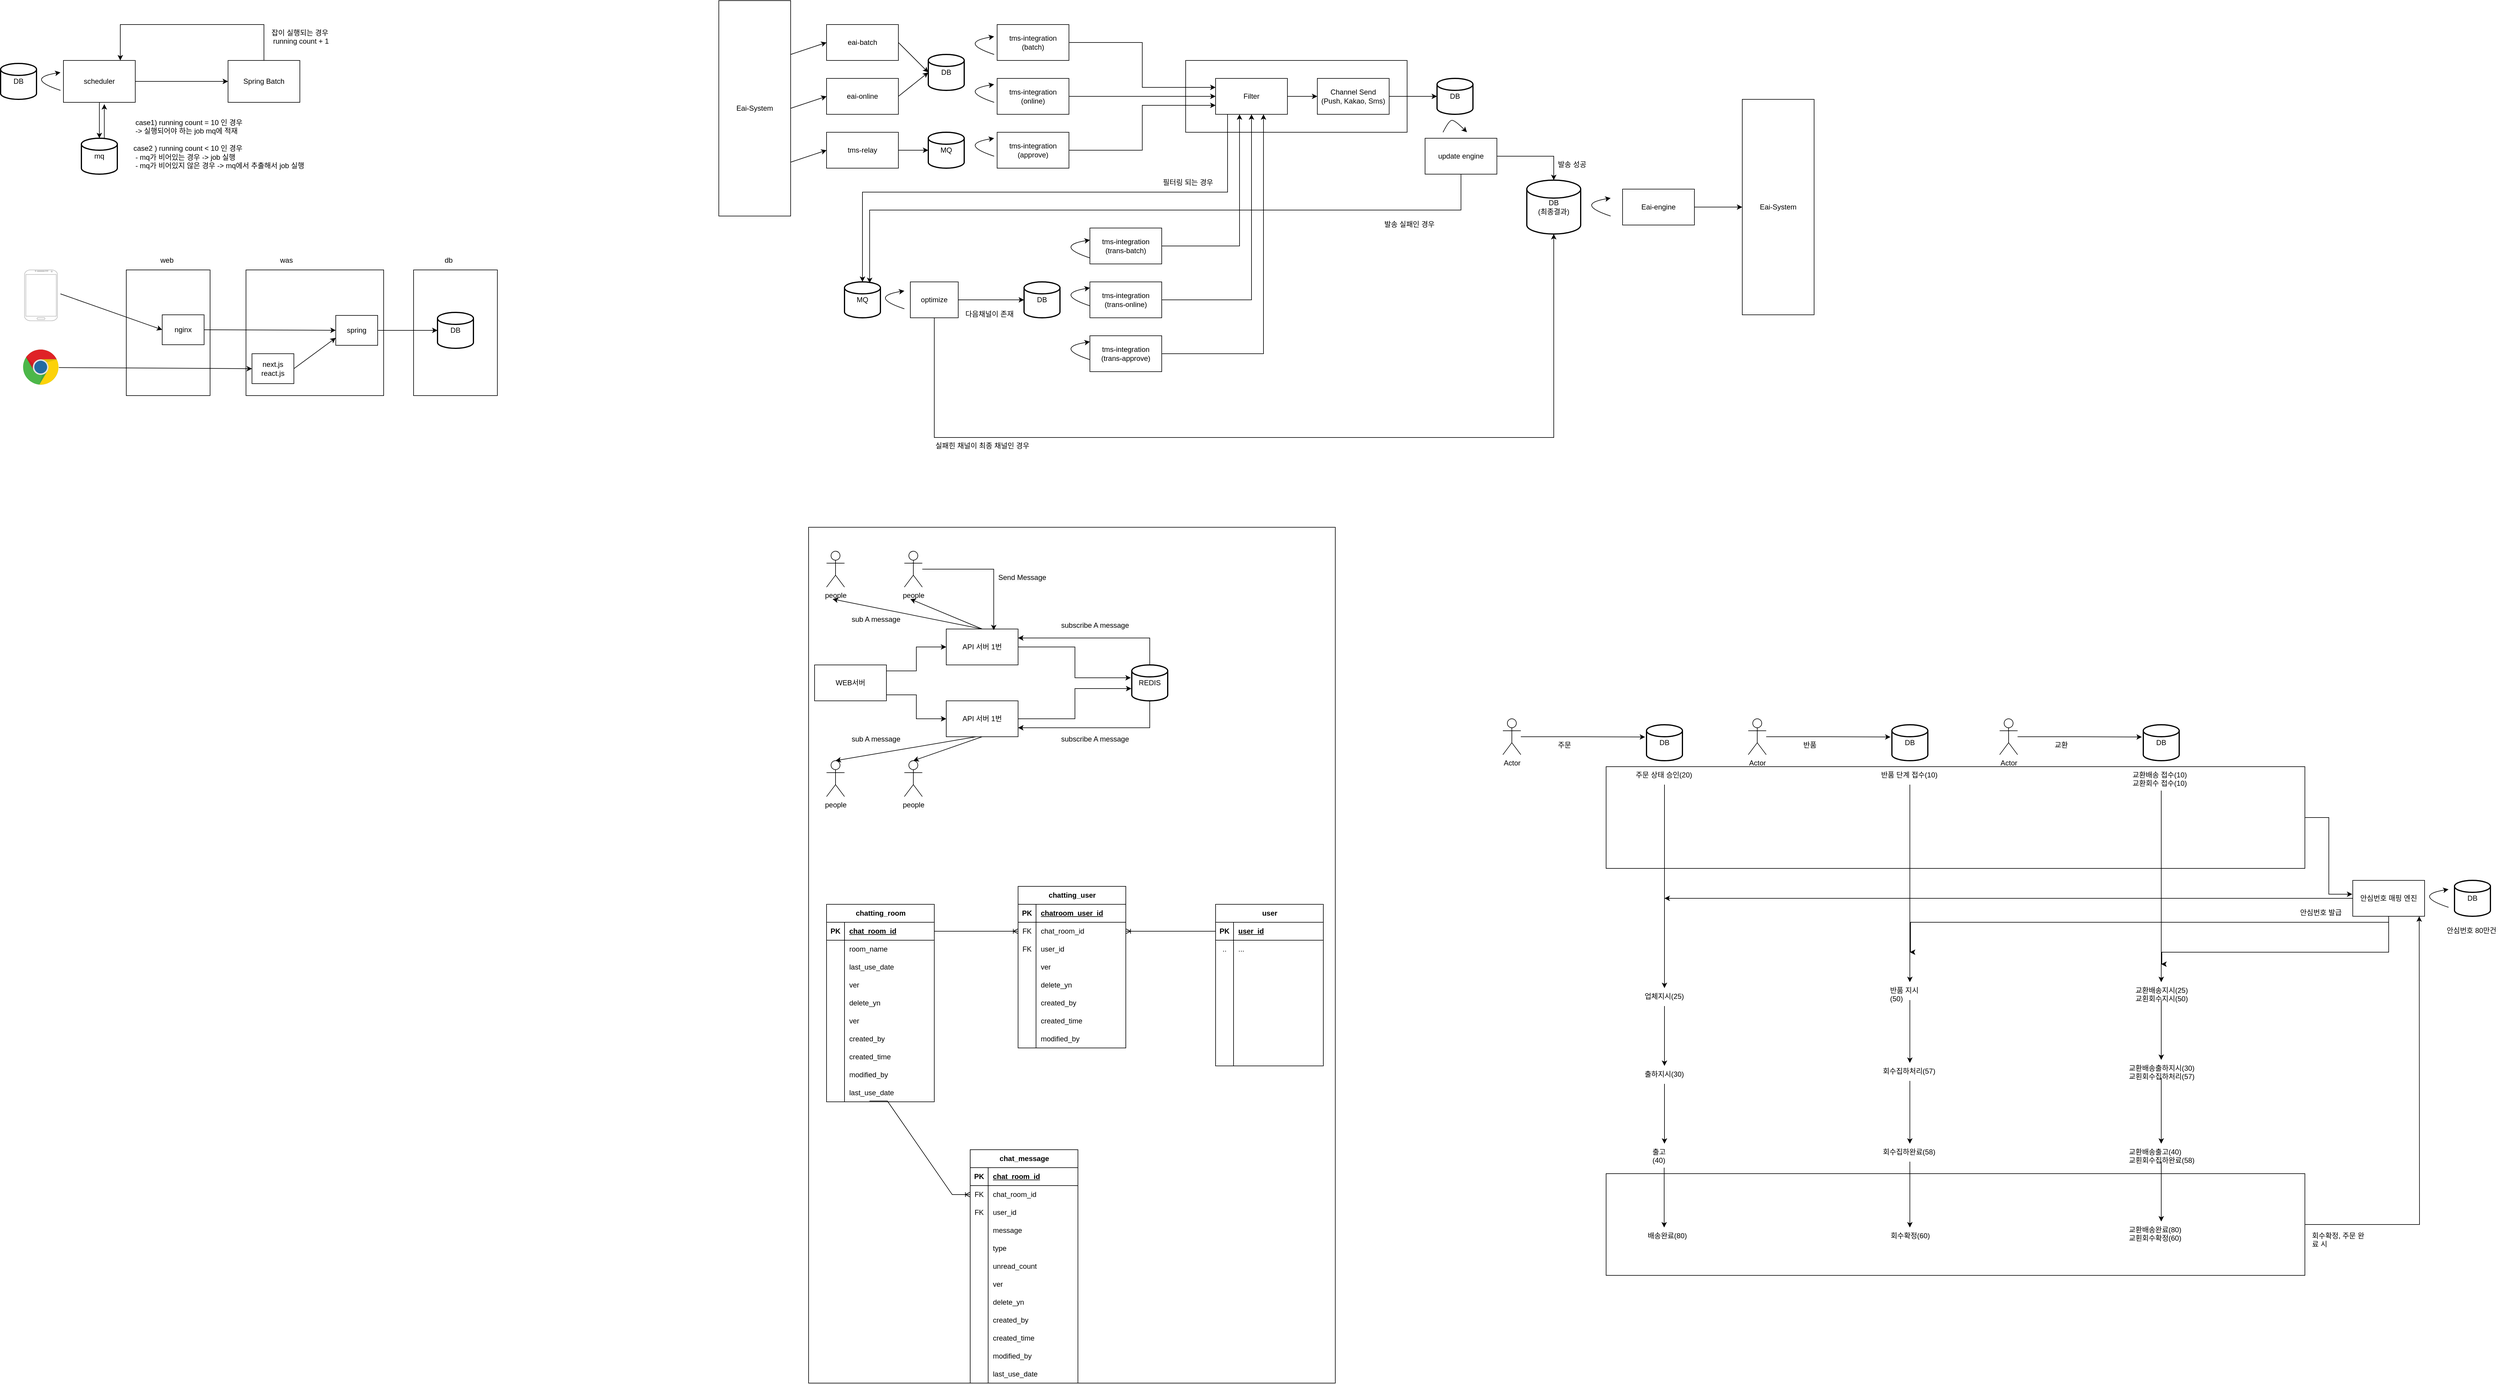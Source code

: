 <mxfile version="24.7.5">
  <diagram id="R2lEEEUBdFMjLlhIrx00" name="Page-1">
    <mxGraphModel dx="3470" dy="924" grid="1" gridSize="10" guides="1" tooltips="1" connect="1" arrows="1" fold="1" page="1" pageScale="1" pageWidth="850" pageHeight="1100" math="0" shadow="0" extFonts="Permanent Marker^https://fonts.googleapis.com/css?family=Permanent+Marker">
      <root>
        <mxCell id="0" />
        <mxCell id="1" parent="0" />
        <mxCell id="gF76eFgyqbBCIJNoRSuw-61" value="" style="rounded=0;whiteSpace=wrap;html=1;" parent="1" vertex="1">
          <mxGeometry x="1302.5" y="2000" width="1167.5" height="170" as="geometry" />
        </mxCell>
        <mxCell id="gF76eFgyqbBCIJNoRSuw-48" value="" style="rounded=0;whiteSpace=wrap;html=1;" parent="1" vertex="1">
          <mxGeometry x="1302.5" y="1320" width="1167.5" height="170" as="geometry" />
        </mxCell>
        <mxCell id="tIBzV5S1uuzNcwj4HfQw-3" value="" style="rounded=0;whiteSpace=wrap;html=1;" parent="1" vertex="1">
          <mxGeometry x="-30" y="920" width="880" height="1430" as="geometry" />
        </mxCell>
        <mxCell id="4CytcRQeUve28W_2kPUd-162" value="" style="fontSize=12;html=1;endArrow=ERoneToMany;rounded=0;edgeStyle=orthogonalEdgeStyle;curved=1;exitX=0;exitY=0.5;exitDx=0;exitDy=0;" parent="1" source="4CytcRQeUve28W_2kPUd-97" target="4CytcRQeUve28W_2kPUd-69" edge="1">
          <mxGeometry width="100" height="100" relative="1" as="geometry">
            <mxPoint x="540" y="2050" as="sourcePoint" />
            <mxPoint x="600" y="1630" as="targetPoint" />
          </mxGeometry>
        </mxCell>
        <mxCell id="C2hGD0ueLDp0XHPPCdm5-98" value="" style="rounded=0;whiteSpace=wrap;html=1;" parent="1" vertex="1">
          <mxGeometry x="600" y="140" width="370" height="120" as="geometry" />
        </mxCell>
        <mxCell id="C2hGD0ueLDp0XHPPCdm5-14" value="eai-batch" style="rounded=0;whiteSpace=wrap;html=1;" parent="1" vertex="1">
          <mxGeometry y="80" width="120" height="60" as="geometry" />
        </mxCell>
        <mxCell id="C2hGD0ueLDp0XHPPCdm5-15" value="tms-relay" style="rounded=0;whiteSpace=wrap;html=1;" parent="1" vertex="1">
          <mxGeometry y="260" width="120" height="60" as="geometry" />
        </mxCell>
        <mxCell id="C2hGD0ueLDp0XHPPCdm5-16" value="MQ" style="strokeWidth=2;html=1;shape=mxgraph.flowchart.database;whiteSpace=wrap;" parent="1" vertex="1">
          <mxGeometry x="170" y="260" width="60" height="60" as="geometry" />
        </mxCell>
        <mxCell id="C2hGD0ueLDp0XHPPCdm5-48" value="eai-online" style="rounded=0;whiteSpace=wrap;html=1;" parent="1" vertex="1">
          <mxGeometry y="170" width="120" height="60" as="geometry" />
        </mxCell>
        <mxCell id="C2hGD0ueLDp0XHPPCdm5-73" style="edgeStyle=orthogonalEdgeStyle;rounded=0;orthogonalLoop=1;jettySize=auto;html=1;entryX=0;entryY=0.25;entryDx=0;entryDy=0;" parent="1" source="C2hGD0ueLDp0XHPPCdm5-49" target="C2hGD0ueLDp0XHPPCdm5-68" edge="1">
          <mxGeometry relative="1" as="geometry" />
        </mxCell>
        <mxCell id="C2hGD0ueLDp0XHPPCdm5-49" value="tms-integration&lt;br&gt;(batch)" style="rounded=0;whiteSpace=wrap;html=1;" parent="1" vertex="1">
          <mxGeometry x="285" y="80" width="120" height="60" as="geometry" />
        </mxCell>
        <mxCell id="C2hGD0ueLDp0XHPPCdm5-74" style="edgeStyle=orthogonalEdgeStyle;rounded=0;orthogonalLoop=1;jettySize=auto;html=1;entryX=0;entryY=0.5;entryDx=0;entryDy=0;" parent="1" source="C2hGD0ueLDp0XHPPCdm5-50" target="C2hGD0ueLDp0XHPPCdm5-68" edge="1">
          <mxGeometry relative="1" as="geometry" />
        </mxCell>
        <mxCell id="C2hGD0ueLDp0XHPPCdm5-50" value="tms-integration&lt;br&gt;(online)" style="rounded=0;whiteSpace=wrap;html=1;" parent="1" vertex="1">
          <mxGeometry x="285" y="170" width="120" height="60" as="geometry" />
        </mxCell>
        <mxCell id="C2hGD0ueLDp0XHPPCdm5-75" style="edgeStyle=orthogonalEdgeStyle;rounded=0;orthogonalLoop=1;jettySize=auto;html=1;entryX=0;entryY=0.75;entryDx=0;entryDy=0;" parent="1" source="C2hGD0ueLDp0XHPPCdm5-51" target="C2hGD0ueLDp0XHPPCdm5-68" edge="1">
          <mxGeometry relative="1" as="geometry" />
        </mxCell>
        <mxCell id="C2hGD0ueLDp0XHPPCdm5-51" value="tms-integration&lt;br&gt;(approve)" style="rounded=0;whiteSpace=wrap;html=1;" parent="1" vertex="1">
          <mxGeometry x="285" y="260" width="120" height="60" as="geometry" />
        </mxCell>
        <mxCell id="C2hGD0ueLDp0XHPPCdm5-52" value="DB" style="strokeWidth=2;html=1;shape=mxgraph.flowchart.database;whiteSpace=wrap;" parent="1" vertex="1">
          <mxGeometry x="170" y="130" width="60" height="60" as="geometry" />
        </mxCell>
        <mxCell id="C2hGD0ueLDp0XHPPCdm5-53" value="" style="endArrow=classic;html=1;rounded=0;exitX=1;exitY=0.5;exitDx=0;exitDy=0;entryX=0;entryY=0.5;entryDx=0;entryDy=0;entryPerimeter=0;" parent="1" source="C2hGD0ueLDp0XHPPCdm5-14" target="C2hGD0ueLDp0XHPPCdm5-52" edge="1">
          <mxGeometry width="50" height="50" relative="1" as="geometry">
            <mxPoint x="390" y="350" as="sourcePoint" />
            <mxPoint x="440" y="300" as="targetPoint" />
          </mxGeometry>
        </mxCell>
        <mxCell id="C2hGD0ueLDp0XHPPCdm5-54" value="" style="endArrow=classic;html=1;rounded=0;exitX=1;exitY=0.5;exitDx=0;exitDy=0;entryX=0;entryY=0.5;entryDx=0;entryDy=0;entryPerimeter=0;" parent="1" source="C2hGD0ueLDp0XHPPCdm5-48" target="C2hGD0ueLDp0XHPPCdm5-52" edge="1">
          <mxGeometry width="50" height="50" relative="1" as="geometry">
            <mxPoint x="130" y="120" as="sourcePoint" />
            <mxPoint x="180" y="170" as="targetPoint" />
          </mxGeometry>
        </mxCell>
        <mxCell id="C2hGD0ueLDp0XHPPCdm5-55" value="" style="endArrow=classic;html=1;rounded=0;exitX=1;exitY=0.5;exitDx=0;exitDy=0;entryX=0;entryY=0.5;entryDx=0;entryDy=0;entryPerimeter=0;" parent="1" source="C2hGD0ueLDp0XHPPCdm5-15" target="C2hGD0ueLDp0XHPPCdm5-16" edge="1">
          <mxGeometry width="50" height="50" relative="1" as="geometry">
            <mxPoint x="130" y="120" as="sourcePoint" />
            <mxPoint x="180" y="170" as="targetPoint" />
          </mxGeometry>
        </mxCell>
        <mxCell id="C2hGD0ueLDp0XHPPCdm5-57" value="" style="curved=1;endArrow=classic;html=1;rounded=0;" parent="1" edge="1">
          <mxGeometry width="50" height="50" relative="1" as="geometry">
            <mxPoint x="280" y="130" as="sourcePoint" />
            <mxPoint x="280" y="100" as="targetPoint" />
            <Array as="points">
              <mxPoint x="220" y="110" />
            </Array>
          </mxGeometry>
        </mxCell>
        <mxCell id="C2hGD0ueLDp0XHPPCdm5-58" value="" style="curved=1;endArrow=classic;html=1;rounded=0;" parent="1" edge="1">
          <mxGeometry width="50" height="50" relative="1" as="geometry">
            <mxPoint x="280" y="210" as="sourcePoint" />
            <mxPoint x="280" y="180" as="targetPoint" />
            <Array as="points">
              <mxPoint x="220" y="190" />
            </Array>
          </mxGeometry>
        </mxCell>
        <mxCell id="C2hGD0ueLDp0XHPPCdm5-59" value="" style="curved=1;endArrow=classic;html=1;rounded=0;" parent="1" edge="1">
          <mxGeometry width="50" height="50" relative="1" as="geometry">
            <mxPoint x="280" y="300" as="sourcePoint" />
            <mxPoint x="280" y="270" as="targetPoint" />
            <Array as="points">
              <mxPoint x="220" y="280" />
            </Array>
          </mxGeometry>
        </mxCell>
        <mxCell id="C2hGD0ueLDp0XHPPCdm5-60" value="tms-integration&lt;br&gt;(trans-batch)" style="rounded=0;whiteSpace=wrap;html=1;" parent="1" vertex="1">
          <mxGeometry x="440" y="420" width="120" height="60" as="geometry" />
        </mxCell>
        <mxCell id="C2hGD0ueLDp0XHPPCdm5-86" style="edgeStyle=orthogonalEdgeStyle;rounded=0;orthogonalLoop=1;jettySize=auto;html=1;exitX=1;exitY=0.5;exitDx=0;exitDy=0;entryX=0.5;entryY=1;entryDx=0;entryDy=0;" parent="1" source="C2hGD0ueLDp0XHPPCdm5-61" target="C2hGD0ueLDp0XHPPCdm5-68" edge="1">
          <mxGeometry relative="1" as="geometry" />
        </mxCell>
        <mxCell id="C2hGD0ueLDp0XHPPCdm5-61" value="tms-integration&lt;br&gt;(trans-online)" style="rounded=0;whiteSpace=wrap;html=1;" parent="1" vertex="1">
          <mxGeometry x="440" y="510" width="120" height="60" as="geometry" />
        </mxCell>
        <mxCell id="C2hGD0ueLDp0XHPPCdm5-62" value="tms-integration&lt;br&gt;(trans-approve)" style="rounded=0;whiteSpace=wrap;html=1;" parent="1" vertex="1">
          <mxGeometry x="440" y="600" width="120" height="60" as="geometry" />
        </mxCell>
        <mxCell id="C2hGD0ueLDp0XHPPCdm5-63" value="MQ" style="strokeWidth=2;html=1;shape=mxgraph.flowchart.database;whiteSpace=wrap;" parent="1" vertex="1">
          <mxGeometry x="30" y="510" width="60" height="60" as="geometry" />
        </mxCell>
        <mxCell id="C2hGD0ueLDp0XHPPCdm5-65" value="" style="curved=1;endArrow=classic;html=1;rounded=0;" parent="1" edge="1">
          <mxGeometry width="50" height="50" relative="1" as="geometry">
            <mxPoint x="440" y="470" as="sourcePoint" />
            <mxPoint x="440" y="440" as="targetPoint" />
            <Array as="points">
              <mxPoint x="380" y="450" />
            </Array>
          </mxGeometry>
        </mxCell>
        <mxCell id="C2hGD0ueLDp0XHPPCdm5-66" value="" style="curved=1;endArrow=classic;html=1;rounded=0;" parent="1" edge="1">
          <mxGeometry width="50" height="50" relative="1" as="geometry">
            <mxPoint x="440" y="550" as="sourcePoint" />
            <mxPoint x="440" y="520" as="targetPoint" />
            <Array as="points">
              <mxPoint x="380" y="530" />
            </Array>
          </mxGeometry>
        </mxCell>
        <mxCell id="C2hGD0ueLDp0XHPPCdm5-67" value="" style="curved=1;endArrow=classic;html=1;rounded=0;" parent="1" edge="1">
          <mxGeometry width="50" height="50" relative="1" as="geometry">
            <mxPoint x="440" y="640" as="sourcePoint" />
            <mxPoint x="440" y="610" as="targetPoint" />
            <Array as="points">
              <mxPoint x="380" y="620" />
            </Array>
          </mxGeometry>
        </mxCell>
        <mxCell id="C2hGD0ueLDp0XHPPCdm5-79" style="edgeStyle=orthogonalEdgeStyle;rounded=0;orthogonalLoop=1;jettySize=auto;html=1;exitX=1;exitY=0.5;exitDx=0;exitDy=0;" parent="1" source="C2hGD0ueLDp0XHPPCdm5-68" target="C2hGD0ueLDp0XHPPCdm5-77" edge="1">
          <mxGeometry relative="1" as="geometry" />
        </mxCell>
        <mxCell id="C2hGD0ueLDp0XHPPCdm5-95" style="edgeStyle=orthogonalEdgeStyle;rounded=0;orthogonalLoop=1;jettySize=auto;html=1;" parent="1" source="C2hGD0ueLDp0XHPPCdm5-68" target="C2hGD0ueLDp0XHPPCdm5-63" edge="1">
          <mxGeometry relative="1" as="geometry">
            <Array as="points">
              <mxPoint x="670" y="360" />
              <mxPoint x="60" y="360" />
            </Array>
          </mxGeometry>
        </mxCell>
        <mxCell id="C2hGD0ueLDp0XHPPCdm5-68" value="Filter" style="rounded=0;whiteSpace=wrap;html=1;" parent="1" vertex="1">
          <mxGeometry x="650" y="170" width="120" height="60" as="geometry" />
        </mxCell>
        <mxCell id="C2hGD0ueLDp0XHPPCdm5-77" value="Channel Send&lt;br&gt;(Push, Kakao, Sms)" style="rounded=0;whiteSpace=wrap;html=1;" parent="1" vertex="1">
          <mxGeometry x="820" y="170" width="120" height="60" as="geometry" />
        </mxCell>
        <mxCell id="C2hGD0ueLDp0XHPPCdm5-78" value="DB" style="strokeWidth=2;html=1;shape=mxgraph.flowchart.database;whiteSpace=wrap;" parent="1" vertex="1">
          <mxGeometry x="1020" y="170" width="60" height="60" as="geometry" />
        </mxCell>
        <mxCell id="C2hGD0ueLDp0XHPPCdm5-80" style="edgeStyle=orthogonalEdgeStyle;rounded=0;orthogonalLoop=1;jettySize=auto;html=1;exitX=1;exitY=0.5;exitDx=0;exitDy=0;entryX=0;entryY=0.5;entryDx=0;entryDy=0;entryPerimeter=0;" parent="1" source="C2hGD0ueLDp0XHPPCdm5-77" target="C2hGD0ueLDp0XHPPCdm5-78" edge="1">
          <mxGeometry relative="1" as="geometry" />
        </mxCell>
        <mxCell id="C2hGD0ueLDp0XHPPCdm5-81" value="update engine" style="rounded=0;whiteSpace=wrap;html=1;" parent="1" vertex="1">
          <mxGeometry x="1000" y="270" width="120" height="60" as="geometry" />
        </mxCell>
        <mxCell id="C2hGD0ueLDp0XHPPCdm5-82" value="" style="curved=1;endArrow=classic;html=1;rounded=0;" parent="1" edge="1">
          <mxGeometry width="50" height="50" relative="1" as="geometry">
            <mxPoint x="1030" y="260" as="sourcePoint" />
            <mxPoint x="1070" y="260" as="targetPoint" />
            <Array as="points">
              <mxPoint x="1040" y="240" />
              <mxPoint x="1050" y="240" />
            </Array>
          </mxGeometry>
        </mxCell>
        <mxCell id="C2hGD0ueLDp0XHPPCdm5-85" style="edgeStyle=orthogonalEdgeStyle;rounded=0;orthogonalLoop=1;jettySize=auto;html=1;entryX=0.333;entryY=1;entryDx=0;entryDy=0;entryPerimeter=0;" parent="1" source="C2hGD0ueLDp0XHPPCdm5-60" target="C2hGD0ueLDp0XHPPCdm5-68" edge="1">
          <mxGeometry relative="1" as="geometry" />
        </mxCell>
        <mxCell id="C2hGD0ueLDp0XHPPCdm5-87" style="edgeStyle=orthogonalEdgeStyle;rounded=0;orthogonalLoop=1;jettySize=auto;html=1;entryX=0.667;entryY=1;entryDx=0;entryDy=0;entryPerimeter=0;" parent="1" source="C2hGD0ueLDp0XHPPCdm5-62" target="C2hGD0ueLDp0XHPPCdm5-68" edge="1">
          <mxGeometry relative="1" as="geometry" />
        </mxCell>
        <mxCell id="C2hGD0ueLDp0XHPPCdm5-93" style="edgeStyle=orthogonalEdgeStyle;rounded=0;orthogonalLoop=1;jettySize=auto;html=1;" parent="1" source="C2hGD0ueLDp0XHPPCdm5-90" target="C2hGD0ueLDp0XHPPCdm5-92" edge="1">
          <mxGeometry relative="1" as="geometry" />
        </mxCell>
        <mxCell id="8CrV4QT4FMuJPkjdnLyB-17" style="edgeStyle=orthogonalEdgeStyle;rounded=0;orthogonalLoop=1;jettySize=auto;html=1;" parent="1" source="C2hGD0ueLDp0XHPPCdm5-90" target="8CrV4QT4FMuJPkjdnLyB-7" edge="1">
          <mxGeometry relative="1" as="geometry">
            <Array as="points">
              <mxPoint x="180" y="770" />
              <mxPoint x="1215" y="770" />
            </Array>
          </mxGeometry>
        </mxCell>
        <mxCell id="C2hGD0ueLDp0XHPPCdm5-90" value="optimize" style="rounded=0;whiteSpace=wrap;html=1;" parent="1" vertex="1">
          <mxGeometry x="140" y="510" width="80" height="60" as="geometry" />
        </mxCell>
        <mxCell id="C2hGD0ueLDp0XHPPCdm5-91" value="" style="curved=1;endArrow=classic;html=1;rounded=0;" parent="1" edge="1">
          <mxGeometry width="50" height="50" relative="1" as="geometry">
            <mxPoint x="130" y="555" as="sourcePoint" />
            <mxPoint x="130" y="525" as="targetPoint" />
            <Array as="points">
              <mxPoint x="70" y="535" />
            </Array>
          </mxGeometry>
        </mxCell>
        <mxCell id="C2hGD0ueLDp0XHPPCdm5-92" value="DB" style="strokeWidth=2;html=1;shape=mxgraph.flowchart.database;whiteSpace=wrap;" parent="1" vertex="1">
          <mxGeometry x="330" y="510" width="60" height="60" as="geometry" />
        </mxCell>
        <mxCell id="C2hGD0ueLDp0XHPPCdm5-94" style="edgeStyle=orthogonalEdgeStyle;rounded=0;orthogonalLoop=1;jettySize=auto;html=1;entryX=0.7;entryY=0.033;entryDx=0;entryDy=0;entryPerimeter=0;" parent="1" source="C2hGD0ueLDp0XHPPCdm5-81" target="C2hGD0ueLDp0XHPPCdm5-63" edge="1">
          <mxGeometry relative="1" as="geometry">
            <Array as="points">
              <mxPoint x="1060" y="390" />
              <mxPoint x="72" y="390" />
            </Array>
          </mxGeometry>
        </mxCell>
        <mxCell id="IFk6lLKQhX85Un4g1Y9U-9" style="edgeStyle=orthogonalEdgeStyle;rounded=0;orthogonalLoop=1;jettySize=auto;html=1;entryX=1;entryY=0.25;entryDx=0;entryDy=0;" parent="1" source="IFk6lLKQhX85Un4g1Y9U-1" target="IFk6lLKQhX85Un4g1Y9U-3" edge="1">
          <mxGeometry relative="1" as="geometry">
            <Array as="points">
              <mxPoint x="540" y="1105" />
            </Array>
          </mxGeometry>
        </mxCell>
        <mxCell id="IFk6lLKQhX85Un4g1Y9U-10" style="edgeStyle=orthogonalEdgeStyle;rounded=0;orthogonalLoop=1;jettySize=auto;html=1;entryX=1;entryY=0.75;entryDx=0;entryDy=0;" parent="1" source="IFk6lLKQhX85Un4g1Y9U-1" target="IFk6lLKQhX85Un4g1Y9U-2" edge="1">
          <mxGeometry relative="1" as="geometry">
            <Array as="points">
              <mxPoint x="540" y="1255" />
            </Array>
          </mxGeometry>
        </mxCell>
        <mxCell id="IFk6lLKQhX85Un4g1Y9U-1" value="REDIS" style="strokeWidth=2;html=1;shape=mxgraph.flowchart.database;whiteSpace=wrap;" parent="1" vertex="1">
          <mxGeometry x="510" y="1150" width="60" height="60" as="geometry" />
        </mxCell>
        <mxCell id="IFk6lLKQhX85Un4g1Y9U-2" value="API 서버 1번" style="rounded=0;whiteSpace=wrap;html=1;" parent="1" vertex="1">
          <mxGeometry x="200" y="1210" width="120" height="60" as="geometry" />
        </mxCell>
        <mxCell id="IFk6lLKQhX85Un4g1Y9U-3" value="API 서버 1번" style="rounded=0;whiteSpace=wrap;html=1;" parent="1" vertex="1">
          <mxGeometry x="200" y="1090" width="120" height="60" as="geometry" />
        </mxCell>
        <mxCell id="IFk6lLKQhX85Un4g1Y9U-5" style="edgeStyle=orthogonalEdgeStyle;rounded=0;orthogonalLoop=1;jettySize=auto;html=1;entryX=0;entryY=0.5;entryDx=0;entryDy=0;" parent="1" source="IFk6lLKQhX85Un4g1Y9U-4" target="IFk6lLKQhX85Un4g1Y9U-3" edge="1">
          <mxGeometry relative="1" as="geometry">
            <Array as="points">
              <mxPoint x="150" y="1160" />
              <mxPoint x="150" y="1120" />
            </Array>
          </mxGeometry>
        </mxCell>
        <mxCell id="IFk6lLKQhX85Un4g1Y9U-6" style="edgeStyle=orthogonalEdgeStyle;rounded=0;orthogonalLoop=1;jettySize=auto;html=1;entryX=0;entryY=0.5;entryDx=0;entryDy=0;" parent="1" source="IFk6lLKQhX85Un4g1Y9U-4" target="IFk6lLKQhX85Un4g1Y9U-2" edge="1">
          <mxGeometry relative="1" as="geometry">
            <Array as="points">
              <mxPoint x="150" y="1200" />
              <mxPoint x="150" y="1240" />
            </Array>
          </mxGeometry>
        </mxCell>
        <mxCell id="IFk6lLKQhX85Un4g1Y9U-4" value="WEB서버" style="rounded=0;whiteSpace=wrap;html=1;" parent="1" vertex="1">
          <mxGeometry x="-20" y="1150" width="120" height="60" as="geometry" />
        </mxCell>
        <mxCell id="IFk6lLKQhX85Un4g1Y9U-7" style="edgeStyle=orthogonalEdgeStyle;rounded=0;orthogonalLoop=1;jettySize=auto;html=1;entryX=-0.028;entryY=0.359;entryDx=0;entryDy=0;entryPerimeter=0;" parent="1" source="IFk6lLKQhX85Un4g1Y9U-3" target="IFk6lLKQhX85Un4g1Y9U-1" edge="1">
          <mxGeometry relative="1" as="geometry" />
        </mxCell>
        <mxCell id="IFk6lLKQhX85Un4g1Y9U-8" style="edgeStyle=orthogonalEdgeStyle;rounded=0;orthogonalLoop=1;jettySize=auto;html=1;entryX=-0.011;entryY=0.659;entryDx=0;entryDy=0;entryPerimeter=0;" parent="1" source="IFk6lLKQhX85Un4g1Y9U-2" target="IFk6lLKQhX85Un4g1Y9U-1" edge="1">
          <mxGeometry relative="1" as="geometry" />
        </mxCell>
        <mxCell id="IFk6lLKQhX85Un4g1Y9U-11" value="people" style="shape=umlActor;verticalLabelPosition=bottom;verticalAlign=top;html=1;outlineConnect=0;" parent="1" vertex="1">
          <mxGeometry x="130" y="960" width="30" height="60" as="geometry" />
        </mxCell>
        <mxCell id="IFk6lLKQhX85Un4g1Y9U-12" value="people" style="shape=umlActor;verticalLabelPosition=bottom;verticalAlign=top;html=1;outlineConnect=0;" parent="1" vertex="1">
          <mxGeometry y="960" width="30" height="60" as="geometry" />
        </mxCell>
        <mxCell id="IFk6lLKQhX85Un4g1Y9U-13" value="people" style="shape=umlActor;verticalLabelPosition=bottom;verticalAlign=top;html=1;outlineConnect=0;" parent="1" vertex="1">
          <mxGeometry x="130" y="1310" width="30" height="60" as="geometry" />
        </mxCell>
        <mxCell id="IFk6lLKQhX85Un4g1Y9U-14" value="people" style="shape=umlActor;verticalLabelPosition=bottom;verticalAlign=top;html=1;outlineConnect=0;" parent="1" vertex="1">
          <mxGeometry y="1310" width="30" height="60" as="geometry" />
        </mxCell>
        <mxCell id="IFk6lLKQhX85Un4g1Y9U-15" style="edgeStyle=orthogonalEdgeStyle;rounded=0;orthogonalLoop=1;jettySize=auto;html=1;entryX=0.661;entryY=0.034;entryDx=0;entryDy=0;entryPerimeter=0;" parent="1" source="IFk6lLKQhX85Un4g1Y9U-11" target="IFk6lLKQhX85Un4g1Y9U-3" edge="1">
          <mxGeometry relative="1" as="geometry" />
        </mxCell>
        <mxCell id="IFk6lLKQhX85Un4g1Y9U-17" value="" style="endArrow=classic;html=1;rounded=0;exitX=0.5;exitY=0;exitDx=0;exitDy=0;" parent="1" source="IFk6lLKQhX85Un4g1Y9U-3" edge="1">
          <mxGeometry width="50" height="50" relative="1" as="geometry">
            <mxPoint x="220" y="1110" as="sourcePoint" />
            <mxPoint x="140" y="1040" as="targetPoint" />
          </mxGeometry>
        </mxCell>
        <mxCell id="IFk6lLKQhX85Un4g1Y9U-18" value="" style="endArrow=classic;html=1;rounded=0;" parent="1" edge="1">
          <mxGeometry width="50" height="50" relative="1" as="geometry">
            <mxPoint x="260" y="1090" as="sourcePoint" />
            <mxPoint x="10" y="1040" as="targetPoint" />
          </mxGeometry>
        </mxCell>
        <mxCell id="IFk6lLKQhX85Un4g1Y9U-19" value="" style="endArrow=classic;html=1;rounded=0;exitX=0.5;exitY=1;exitDx=0;exitDy=0;entryX=0.5;entryY=0;entryDx=0;entryDy=0;entryPerimeter=0;" parent="1" source="IFk6lLKQhX85Un4g1Y9U-2" target="IFk6lLKQhX85Un4g1Y9U-13" edge="1">
          <mxGeometry width="50" height="50" relative="1" as="geometry">
            <mxPoint x="290" y="1340" as="sourcePoint" />
            <mxPoint x="140" y="1300" as="targetPoint" />
          </mxGeometry>
        </mxCell>
        <mxCell id="IFk6lLKQhX85Un4g1Y9U-20" value="" style="endArrow=classic;html=1;rounded=0;entryX=0.5;entryY=0;entryDx=0;entryDy=0;entryPerimeter=0;" parent="1" target="IFk6lLKQhX85Un4g1Y9U-14" edge="1">
          <mxGeometry width="50" height="50" relative="1" as="geometry">
            <mxPoint x="250" y="1270" as="sourcePoint" />
            <mxPoint x="155" y="1320" as="targetPoint" />
          </mxGeometry>
        </mxCell>
        <mxCell id="IFk6lLKQhX85Un4g1Y9U-22" value="&lt;span style=&quot;color: rgb(0, 0, 0); font-family: Helvetica; font-size: 12px; font-style: normal; font-variant-ligatures: normal; font-variant-caps: normal; font-weight: 400; letter-spacing: normal; orphans: 2; text-align: center; text-indent: 0px; text-transform: none; widows: 2; word-spacing: 0px; -webkit-text-stroke-width: 0px; white-space: normal; background-color: rgb(251, 251, 251); text-decoration-thickness: initial; text-decoration-style: initial; text-decoration-color: initial; display: inline !important; float: none;&quot;&gt;sub A message&lt;/span&gt;" style="text;whiteSpace=wrap;html=1;" parent="1" vertex="1">
          <mxGeometry x="40" y="1060" width="100" height="30" as="geometry" />
        </mxCell>
        <mxCell id="IFk6lLKQhX85Un4g1Y9U-23" value="&lt;span style=&quot;color: rgb(0, 0, 0); font-family: Helvetica; font-size: 12px; font-style: normal; font-variant-ligatures: normal; font-variant-caps: normal; font-weight: 400; letter-spacing: normal; orphans: 2; text-align: center; text-indent: 0px; text-transform: none; widows: 2; word-spacing: 0px; -webkit-text-stroke-width: 0px; white-space: normal; background-color: rgb(251, 251, 251); text-decoration-thickness: initial; text-decoration-style: initial; text-decoration-color: initial; display: inline !important; float: none;&quot;&gt;Send Message&lt;/span&gt;" style="text;whiteSpace=wrap;html=1;" parent="1" vertex="1">
          <mxGeometry x="285" y="990" width="100" height="30" as="geometry" />
        </mxCell>
        <mxCell id="IFk6lLKQhX85Un4g1Y9U-24" value="&lt;span style=&quot;color: rgb(0, 0, 0); font-family: Helvetica; font-size: 12px; font-style: normal; font-variant-ligatures: normal; font-variant-caps: normal; font-weight: 400; letter-spacing: normal; orphans: 2; text-align: center; text-indent: 0px; text-transform: none; widows: 2; word-spacing: 0px; -webkit-text-stroke-width: 0px; white-space: normal; background-color: rgb(251, 251, 251); text-decoration-thickness: initial; text-decoration-style: initial; text-decoration-color: initial; display: inline !important; float: none;&quot;&gt;subscribe A message&lt;/span&gt;" style="text;whiteSpace=wrap;html=1;" parent="1" vertex="1">
          <mxGeometry x="390" y="1070" width="120" height="30" as="geometry" />
        </mxCell>
        <mxCell id="IFk6lLKQhX85Un4g1Y9U-25" value="&lt;span style=&quot;color: rgb(0, 0, 0); font-family: Helvetica; font-size: 12px; font-style: normal; font-variant-ligatures: normal; font-variant-caps: normal; font-weight: 400; letter-spacing: normal; orphans: 2; text-align: center; text-indent: 0px; text-transform: none; widows: 2; word-spacing: 0px; -webkit-text-stroke-width: 0px; white-space: normal; background-color: rgb(251, 251, 251); text-decoration-thickness: initial; text-decoration-style: initial; text-decoration-color: initial; display: inline !important; float: none;&quot;&gt;subscribe A message&lt;/span&gt;" style="text;whiteSpace=wrap;html=1;" parent="1" vertex="1">
          <mxGeometry x="390" y="1260" width="120" height="30" as="geometry" />
        </mxCell>
        <mxCell id="IFk6lLKQhX85Un4g1Y9U-26" value="&lt;span style=&quot;color: rgb(0, 0, 0); font-family: Helvetica; font-size: 12px; font-style: normal; font-variant-ligatures: normal; font-variant-caps: normal; font-weight: 400; letter-spacing: normal; orphans: 2; text-align: center; text-indent: 0px; text-transform: none; widows: 2; word-spacing: 0px; -webkit-text-stroke-width: 0px; white-space: normal; background-color: rgb(251, 251, 251); text-decoration-thickness: initial; text-decoration-style: initial; text-decoration-color: initial; display: inline !important; float: none;&quot;&gt;sub A message&lt;/span&gt;" style="text;whiteSpace=wrap;html=1;" parent="1" vertex="1">
          <mxGeometry x="40" y="1260" width="100" height="30" as="geometry" />
        </mxCell>
        <mxCell id="4CytcRQeUve28W_2kPUd-21" value="chatting_room" style="shape=table;startSize=30;container=1;collapsible=1;childLayout=tableLayout;fixedRows=1;rowLines=0;fontStyle=1;align=center;resizeLast=1;html=1;" parent="1" vertex="1">
          <mxGeometry y="1550" width="180" height="330" as="geometry" />
        </mxCell>
        <mxCell id="4CytcRQeUve28W_2kPUd-22" value="" style="shape=tableRow;horizontal=0;startSize=0;swimlaneHead=0;swimlaneBody=0;fillColor=none;collapsible=0;dropTarget=0;points=[[0,0.5],[1,0.5]];portConstraint=eastwest;top=0;left=0;right=0;bottom=1;" parent="4CytcRQeUve28W_2kPUd-21" vertex="1">
          <mxGeometry y="30" width="180" height="30" as="geometry" />
        </mxCell>
        <mxCell id="4CytcRQeUve28W_2kPUd-23" value="PK" style="shape=partialRectangle;connectable=0;fillColor=none;top=0;left=0;bottom=0;right=0;fontStyle=1;overflow=hidden;whiteSpace=wrap;html=1;" parent="4CytcRQeUve28W_2kPUd-22" vertex="1">
          <mxGeometry width="30" height="30" as="geometry">
            <mxRectangle width="30" height="30" as="alternateBounds" />
          </mxGeometry>
        </mxCell>
        <mxCell id="4CytcRQeUve28W_2kPUd-24" value="chat_room_id" style="shape=partialRectangle;connectable=0;fillColor=none;top=0;left=0;bottom=0;right=0;align=left;spacingLeft=6;fontStyle=5;overflow=hidden;whiteSpace=wrap;html=1;" parent="4CytcRQeUve28W_2kPUd-22" vertex="1">
          <mxGeometry x="30" width="150" height="30" as="geometry">
            <mxRectangle width="150" height="30" as="alternateBounds" />
          </mxGeometry>
        </mxCell>
        <mxCell id="4CytcRQeUve28W_2kPUd-25" value="" style="shape=tableRow;horizontal=0;startSize=0;swimlaneHead=0;swimlaneBody=0;fillColor=none;collapsible=0;dropTarget=0;points=[[0,0.5],[1,0.5]];portConstraint=eastwest;top=0;left=0;right=0;bottom=0;" parent="4CytcRQeUve28W_2kPUd-21" vertex="1">
          <mxGeometry y="60" width="180" height="30" as="geometry" />
        </mxCell>
        <mxCell id="4CytcRQeUve28W_2kPUd-26" value="" style="shape=partialRectangle;connectable=0;fillColor=none;top=0;left=0;bottom=0;right=0;editable=1;overflow=hidden;whiteSpace=wrap;html=1;" parent="4CytcRQeUve28W_2kPUd-25" vertex="1">
          <mxGeometry width="30" height="30" as="geometry">
            <mxRectangle width="30" height="30" as="alternateBounds" />
          </mxGeometry>
        </mxCell>
        <mxCell id="4CytcRQeUve28W_2kPUd-27" value="room_name" style="shape=partialRectangle;connectable=0;fillColor=none;top=0;left=0;bottom=0;right=0;align=left;spacingLeft=6;overflow=hidden;whiteSpace=wrap;html=1;" parent="4CytcRQeUve28W_2kPUd-25" vertex="1">
          <mxGeometry x="30" width="150" height="30" as="geometry">
            <mxRectangle width="150" height="30" as="alternateBounds" />
          </mxGeometry>
        </mxCell>
        <mxCell id="4CytcRQeUve28W_2kPUd-28" value="" style="shape=tableRow;horizontal=0;startSize=0;swimlaneHead=0;swimlaneBody=0;fillColor=none;collapsible=0;dropTarget=0;points=[[0,0.5],[1,0.5]];portConstraint=eastwest;top=0;left=0;right=0;bottom=0;" parent="4CytcRQeUve28W_2kPUd-21" vertex="1">
          <mxGeometry y="90" width="180" height="30" as="geometry" />
        </mxCell>
        <mxCell id="4CytcRQeUve28W_2kPUd-29" value="" style="shape=partialRectangle;connectable=0;fillColor=none;top=0;left=0;bottom=0;right=0;editable=1;overflow=hidden;whiteSpace=wrap;html=1;" parent="4CytcRQeUve28W_2kPUd-28" vertex="1">
          <mxGeometry width="30" height="30" as="geometry">
            <mxRectangle width="30" height="30" as="alternateBounds" />
          </mxGeometry>
        </mxCell>
        <mxCell id="4CytcRQeUve28W_2kPUd-30" value="last_use_date" style="shape=partialRectangle;connectable=0;fillColor=none;top=0;left=0;bottom=0;right=0;align=left;spacingLeft=6;overflow=hidden;whiteSpace=wrap;html=1;" parent="4CytcRQeUve28W_2kPUd-28" vertex="1">
          <mxGeometry x="30" width="150" height="30" as="geometry">
            <mxRectangle width="150" height="30" as="alternateBounds" />
          </mxGeometry>
        </mxCell>
        <mxCell id="4CytcRQeUve28W_2kPUd-47" value="" style="shape=tableRow;horizontal=0;startSize=0;swimlaneHead=0;swimlaneBody=0;fillColor=none;collapsible=0;dropTarget=0;points=[[0,0.5],[1,0.5]];portConstraint=eastwest;top=0;left=0;right=0;bottom=0;" parent="4CytcRQeUve28W_2kPUd-21" vertex="1">
          <mxGeometry y="120" width="180" height="30" as="geometry" />
        </mxCell>
        <mxCell id="4CytcRQeUve28W_2kPUd-48" value="" style="shape=partialRectangle;connectable=0;fillColor=none;top=0;left=0;bottom=0;right=0;editable=1;overflow=hidden;whiteSpace=wrap;html=1;" parent="4CytcRQeUve28W_2kPUd-47" vertex="1">
          <mxGeometry width="30" height="30" as="geometry">
            <mxRectangle width="30" height="30" as="alternateBounds" />
          </mxGeometry>
        </mxCell>
        <mxCell id="4CytcRQeUve28W_2kPUd-49" value="ver" style="shape=partialRectangle;connectable=0;fillColor=none;top=0;left=0;bottom=0;right=0;align=left;spacingLeft=6;overflow=hidden;whiteSpace=wrap;html=1;" parent="4CytcRQeUve28W_2kPUd-47" vertex="1">
          <mxGeometry x="30" width="150" height="30" as="geometry">
            <mxRectangle width="150" height="30" as="alternateBounds" />
          </mxGeometry>
        </mxCell>
        <mxCell id="4CytcRQeUve28W_2kPUd-50" value="" style="shape=tableRow;horizontal=0;startSize=0;swimlaneHead=0;swimlaneBody=0;fillColor=none;collapsible=0;dropTarget=0;points=[[0,0.5],[1,0.5]];portConstraint=eastwest;top=0;left=0;right=0;bottom=0;" parent="4CytcRQeUve28W_2kPUd-21" vertex="1">
          <mxGeometry y="150" width="180" height="30" as="geometry" />
        </mxCell>
        <mxCell id="4CytcRQeUve28W_2kPUd-51" value="" style="shape=partialRectangle;connectable=0;fillColor=none;top=0;left=0;bottom=0;right=0;editable=1;overflow=hidden;whiteSpace=wrap;html=1;" parent="4CytcRQeUve28W_2kPUd-50" vertex="1">
          <mxGeometry width="30" height="30" as="geometry">
            <mxRectangle width="30" height="30" as="alternateBounds" />
          </mxGeometry>
        </mxCell>
        <mxCell id="4CytcRQeUve28W_2kPUd-52" value="delete_yn" style="shape=partialRectangle;connectable=0;fillColor=none;top=0;left=0;bottom=0;right=0;align=left;spacingLeft=6;overflow=hidden;whiteSpace=wrap;html=1;" parent="4CytcRQeUve28W_2kPUd-50" vertex="1">
          <mxGeometry x="30" width="150" height="30" as="geometry">
            <mxRectangle width="150" height="30" as="alternateBounds" />
          </mxGeometry>
        </mxCell>
        <mxCell id="4CytcRQeUve28W_2kPUd-53" value="" style="shape=tableRow;horizontal=0;startSize=0;swimlaneHead=0;swimlaneBody=0;fillColor=none;collapsible=0;dropTarget=0;points=[[0,0.5],[1,0.5]];portConstraint=eastwest;top=0;left=0;right=0;bottom=0;" parent="4CytcRQeUve28W_2kPUd-21" vertex="1">
          <mxGeometry y="180" width="180" height="30" as="geometry" />
        </mxCell>
        <mxCell id="4CytcRQeUve28W_2kPUd-54" value="" style="shape=partialRectangle;connectable=0;fillColor=none;top=0;left=0;bottom=0;right=0;editable=1;overflow=hidden;whiteSpace=wrap;html=1;" parent="4CytcRQeUve28W_2kPUd-53" vertex="1">
          <mxGeometry width="30" height="30" as="geometry">
            <mxRectangle width="30" height="30" as="alternateBounds" />
          </mxGeometry>
        </mxCell>
        <mxCell id="4CytcRQeUve28W_2kPUd-55" value="ver" style="shape=partialRectangle;connectable=0;fillColor=none;top=0;left=0;bottom=0;right=0;align=left;spacingLeft=6;overflow=hidden;whiteSpace=wrap;html=1;" parent="4CytcRQeUve28W_2kPUd-53" vertex="1">
          <mxGeometry x="30" width="150" height="30" as="geometry">
            <mxRectangle width="150" height="30" as="alternateBounds" />
          </mxGeometry>
        </mxCell>
        <mxCell id="4CytcRQeUve28W_2kPUd-56" value="" style="shape=tableRow;horizontal=0;startSize=0;swimlaneHead=0;swimlaneBody=0;fillColor=none;collapsible=0;dropTarget=0;points=[[0,0.5],[1,0.5]];portConstraint=eastwest;top=0;left=0;right=0;bottom=0;" parent="4CytcRQeUve28W_2kPUd-21" vertex="1">
          <mxGeometry y="210" width="180" height="30" as="geometry" />
        </mxCell>
        <mxCell id="4CytcRQeUve28W_2kPUd-57" value="" style="shape=partialRectangle;connectable=0;fillColor=none;top=0;left=0;bottom=0;right=0;editable=1;overflow=hidden;whiteSpace=wrap;html=1;" parent="4CytcRQeUve28W_2kPUd-56" vertex="1">
          <mxGeometry width="30" height="30" as="geometry">
            <mxRectangle width="30" height="30" as="alternateBounds" />
          </mxGeometry>
        </mxCell>
        <mxCell id="4CytcRQeUve28W_2kPUd-58" value="created_by" style="shape=partialRectangle;connectable=0;fillColor=none;top=0;left=0;bottom=0;right=0;align=left;spacingLeft=6;overflow=hidden;whiteSpace=wrap;html=1;" parent="4CytcRQeUve28W_2kPUd-56" vertex="1">
          <mxGeometry x="30" width="150" height="30" as="geometry">
            <mxRectangle width="150" height="30" as="alternateBounds" />
          </mxGeometry>
        </mxCell>
        <mxCell id="4CytcRQeUve28W_2kPUd-59" value="" style="shape=tableRow;horizontal=0;startSize=0;swimlaneHead=0;swimlaneBody=0;fillColor=none;collapsible=0;dropTarget=0;points=[[0,0.5],[1,0.5]];portConstraint=eastwest;top=0;left=0;right=0;bottom=0;" parent="4CytcRQeUve28W_2kPUd-21" vertex="1">
          <mxGeometry y="240" width="180" height="30" as="geometry" />
        </mxCell>
        <mxCell id="4CytcRQeUve28W_2kPUd-60" value="" style="shape=partialRectangle;connectable=0;fillColor=none;top=0;left=0;bottom=0;right=0;editable=1;overflow=hidden;whiteSpace=wrap;html=1;" parent="4CytcRQeUve28W_2kPUd-59" vertex="1">
          <mxGeometry width="30" height="30" as="geometry">
            <mxRectangle width="30" height="30" as="alternateBounds" />
          </mxGeometry>
        </mxCell>
        <mxCell id="4CytcRQeUve28W_2kPUd-61" value="created_time" style="shape=partialRectangle;connectable=0;fillColor=none;top=0;left=0;bottom=0;right=0;align=left;spacingLeft=6;overflow=hidden;whiteSpace=wrap;html=1;" parent="4CytcRQeUve28W_2kPUd-59" vertex="1">
          <mxGeometry x="30" width="150" height="30" as="geometry">
            <mxRectangle width="150" height="30" as="alternateBounds" />
          </mxGeometry>
        </mxCell>
        <mxCell id="4CytcRQeUve28W_2kPUd-62" value="" style="shape=tableRow;horizontal=0;startSize=0;swimlaneHead=0;swimlaneBody=0;fillColor=none;collapsible=0;dropTarget=0;points=[[0,0.5],[1,0.5]];portConstraint=eastwest;top=0;left=0;right=0;bottom=0;" parent="4CytcRQeUve28W_2kPUd-21" vertex="1">
          <mxGeometry y="270" width="180" height="30" as="geometry" />
        </mxCell>
        <mxCell id="4CytcRQeUve28W_2kPUd-63" value="" style="shape=partialRectangle;connectable=0;fillColor=none;top=0;left=0;bottom=0;right=0;editable=1;overflow=hidden;whiteSpace=wrap;html=1;" parent="4CytcRQeUve28W_2kPUd-62" vertex="1">
          <mxGeometry width="30" height="30" as="geometry">
            <mxRectangle width="30" height="30" as="alternateBounds" />
          </mxGeometry>
        </mxCell>
        <mxCell id="4CytcRQeUve28W_2kPUd-64" value="modified_by" style="shape=partialRectangle;connectable=0;fillColor=none;top=0;left=0;bottom=0;right=0;align=left;spacingLeft=6;overflow=hidden;whiteSpace=wrap;html=1;" parent="4CytcRQeUve28W_2kPUd-62" vertex="1">
          <mxGeometry x="30" width="150" height="30" as="geometry">
            <mxRectangle width="150" height="30" as="alternateBounds" />
          </mxGeometry>
        </mxCell>
        <mxCell id="4CytcRQeUve28W_2kPUd-31" value="" style="shape=tableRow;horizontal=0;startSize=0;swimlaneHead=0;swimlaneBody=0;fillColor=none;collapsible=0;dropTarget=0;points=[[0,0.5],[1,0.5]];portConstraint=eastwest;top=0;left=0;right=0;bottom=0;" parent="4CytcRQeUve28W_2kPUd-21" vertex="1">
          <mxGeometry y="300" width="180" height="30" as="geometry" />
        </mxCell>
        <mxCell id="4CytcRQeUve28W_2kPUd-32" value="" style="shape=partialRectangle;connectable=0;fillColor=none;top=0;left=0;bottom=0;right=0;editable=1;overflow=hidden;whiteSpace=wrap;html=1;" parent="4CytcRQeUve28W_2kPUd-31" vertex="1">
          <mxGeometry width="30" height="30" as="geometry">
            <mxRectangle width="30" height="30" as="alternateBounds" />
          </mxGeometry>
        </mxCell>
        <mxCell id="4CytcRQeUve28W_2kPUd-33" value="last_use_date" style="shape=partialRectangle;connectable=0;fillColor=none;top=0;left=0;bottom=0;right=0;align=left;spacingLeft=6;overflow=hidden;whiteSpace=wrap;html=1;" parent="4CytcRQeUve28W_2kPUd-31" vertex="1">
          <mxGeometry x="30" width="150" height="30" as="geometry">
            <mxRectangle width="150" height="30" as="alternateBounds" />
          </mxGeometry>
        </mxCell>
        <mxCell id="4CytcRQeUve28W_2kPUd-65" value="chatting_user" style="shape=table;startSize=30;container=1;collapsible=1;childLayout=tableLayout;fixedRows=1;rowLines=0;fontStyle=1;align=center;resizeLast=1;html=1;" parent="1" vertex="1">
          <mxGeometry x="320" y="1520" width="180" height="270" as="geometry" />
        </mxCell>
        <mxCell id="4CytcRQeUve28W_2kPUd-66" value="" style="shape=tableRow;horizontal=0;startSize=0;swimlaneHead=0;swimlaneBody=0;fillColor=none;collapsible=0;dropTarget=0;points=[[0,0.5],[1,0.5]];portConstraint=eastwest;top=0;left=0;right=0;bottom=1;" parent="4CytcRQeUve28W_2kPUd-65" vertex="1">
          <mxGeometry y="30" width="180" height="30" as="geometry" />
        </mxCell>
        <mxCell id="4CytcRQeUve28W_2kPUd-67" value="PK" style="shape=partialRectangle;connectable=0;fillColor=none;top=0;left=0;bottom=0;right=0;fontStyle=1;overflow=hidden;whiteSpace=wrap;html=1;" parent="4CytcRQeUve28W_2kPUd-66" vertex="1">
          <mxGeometry width="30" height="30" as="geometry">
            <mxRectangle width="30" height="30" as="alternateBounds" />
          </mxGeometry>
        </mxCell>
        <mxCell id="4CytcRQeUve28W_2kPUd-68" value="chatroom_user_id" style="shape=partialRectangle;connectable=0;fillColor=none;top=0;left=0;bottom=0;right=0;align=left;spacingLeft=6;fontStyle=5;overflow=hidden;whiteSpace=wrap;html=1;" parent="4CytcRQeUve28W_2kPUd-66" vertex="1">
          <mxGeometry x="30" width="150" height="30" as="geometry">
            <mxRectangle width="150" height="30" as="alternateBounds" />
          </mxGeometry>
        </mxCell>
        <mxCell id="4CytcRQeUve28W_2kPUd-69" value="" style="shape=tableRow;horizontal=0;startSize=0;swimlaneHead=0;swimlaneBody=0;fillColor=none;collapsible=0;dropTarget=0;points=[[0,0.5],[1,0.5]];portConstraint=eastwest;top=0;left=0;right=0;bottom=0;" parent="4CytcRQeUve28W_2kPUd-65" vertex="1">
          <mxGeometry y="60" width="180" height="30" as="geometry" />
        </mxCell>
        <mxCell id="4CytcRQeUve28W_2kPUd-70" value="FK" style="shape=partialRectangle;connectable=0;fillColor=none;top=0;left=0;bottom=0;right=0;editable=1;overflow=hidden;whiteSpace=wrap;html=1;" parent="4CytcRQeUve28W_2kPUd-69" vertex="1">
          <mxGeometry width="30" height="30" as="geometry">
            <mxRectangle width="30" height="30" as="alternateBounds" />
          </mxGeometry>
        </mxCell>
        <mxCell id="4CytcRQeUve28W_2kPUd-71" value="chat_room_id" style="shape=partialRectangle;connectable=0;fillColor=none;top=0;left=0;bottom=0;right=0;align=left;spacingLeft=6;overflow=hidden;whiteSpace=wrap;html=1;" parent="4CytcRQeUve28W_2kPUd-69" vertex="1">
          <mxGeometry x="30" width="150" height="30" as="geometry">
            <mxRectangle width="150" height="30" as="alternateBounds" />
          </mxGeometry>
        </mxCell>
        <mxCell id="4CytcRQeUve28W_2kPUd-72" value="" style="shape=tableRow;horizontal=0;startSize=0;swimlaneHead=0;swimlaneBody=0;fillColor=none;collapsible=0;dropTarget=0;points=[[0,0.5],[1,0.5]];portConstraint=eastwest;top=0;left=0;right=0;bottom=0;" parent="4CytcRQeUve28W_2kPUd-65" vertex="1">
          <mxGeometry y="90" width="180" height="30" as="geometry" />
        </mxCell>
        <mxCell id="4CytcRQeUve28W_2kPUd-73" value="FK" style="shape=partialRectangle;connectable=0;fillColor=none;top=0;left=0;bottom=0;right=0;editable=1;overflow=hidden;whiteSpace=wrap;html=1;" parent="4CytcRQeUve28W_2kPUd-72" vertex="1">
          <mxGeometry width="30" height="30" as="geometry">
            <mxRectangle width="30" height="30" as="alternateBounds" />
          </mxGeometry>
        </mxCell>
        <mxCell id="4CytcRQeUve28W_2kPUd-74" value="user_id" style="shape=partialRectangle;connectable=0;fillColor=none;top=0;left=0;bottom=0;right=0;align=left;spacingLeft=6;overflow=hidden;whiteSpace=wrap;html=1;" parent="4CytcRQeUve28W_2kPUd-72" vertex="1">
          <mxGeometry x="30" width="150" height="30" as="geometry">
            <mxRectangle width="150" height="30" as="alternateBounds" />
          </mxGeometry>
        </mxCell>
        <mxCell id="4CytcRQeUve28W_2kPUd-75" value="" style="shape=tableRow;horizontal=0;startSize=0;swimlaneHead=0;swimlaneBody=0;fillColor=none;collapsible=0;dropTarget=0;points=[[0,0.5],[1,0.5]];portConstraint=eastwest;top=0;left=0;right=0;bottom=0;" parent="4CytcRQeUve28W_2kPUd-65" vertex="1">
          <mxGeometry y="120" width="180" height="30" as="geometry" />
        </mxCell>
        <mxCell id="4CytcRQeUve28W_2kPUd-76" value="" style="shape=partialRectangle;connectable=0;fillColor=none;top=0;left=0;bottom=0;right=0;editable=1;overflow=hidden;whiteSpace=wrap;html=1;" parent="4CytcRQeUve28W_2kPUd-75" vertex="1">
          <mxGeometry width="30" height="30" as="geometry">
            <mxRectangle width="30" height="30" as="alternateBounds" />
          </mxGeometry>
        </mxCell>
        <mxCell id="4CytcRQeUve28W_2kPUd-77" value="ver" style="shape=partialRectangle;connectable=0;fillColor=none;top=0;left=0;bottom=0;right=0;align=left;spacingLeft=6;overflow=hidden;whiteSpace=wrap;html=1;" parent="4CytcRQeUve28W_2kPUd-75" vertex="1">
          <mxGeometry x="30" width="150" height="30" as="geometry">
            <mxRectangle width="150" height="30" as="alternateBounds" />
          </mxGeometry>
        </mxCell>
        <mxCell id="4CytcRQeUve28W_2kPUd-78" value="" style="shape=tableRow;horizontal=0;startSize=0;swimlaneHead=0;swimlaneBody=0;fillColor=none;collapsible=0;dropTarget=0;points=[[0,0.5],[1,0.5]];portConstraint=eastwest;top=0;left=0;right=0;bottom=0;" parent="4CytcRQeUve28W_2kPUd-65" vertex="1">
          <mxGeometry y="150" width="180" height="30" as="geometry" />
        </mxCell>
        <mxCell id="4CytcRQeUve28W_2kPUd-79" value="" style="shape=partialRectangle;connectable=0;fillColor=none;top=0;left=0;bottom=0;right=0;editable=1;overflow=hidden;whiteSpace=wrap;html=1;" parent="4CytcRQeUve28W_2kPUd-78" vertex="1">
          <mxGeometry width="30" height="30" as="geometry">
            <mxRectangle width="30" height="30" as="alternateBounds" />
          </mxGeometry>
        </mxCell>
        <mxCell id="4CytcRQeUve28W_2kPUd-80" value="delete_yn" style="shape=partialRectangle;connectable=0;fillColor=none;top=0;left=0;bottom=0;right=0;align=left;spacingLeft=6;overflow=hidden;whiteSpace=wrap;html=1;" parent="4CytcRQeUve28W_2kPUd-78" vertex="1">
          <mxGeometry x="30" width="150" height="30" as="geometry">
            <mxRectangle width="150" height="30" as="alternateBounds" />
          </mxGeometry>
        </mxCell>
        <mxCell id="4CytcRQeUve28W_2kPUd-81" value="" style="shape=tableRow;horizontal=0;startSize=0;swimlaneHead=0;swimlaneBody=0;fillColor=none;collapsible=0;dropTarget=0;points=[[0,0.5],[1,0.5]];portConstraint=eastwest;top=0;left=0;right=0;bottom=0;" parent="4CytcRQeUve28W_2kPUd-65" vertex="1">
          <mxGeometry y="180" width="180" height="30" as="geometry" />
        </mxCell>
        <mxCell id="4CytcRQeUve28W_2kPUd-82" value="" style="shape=partialRectangle;connectable=0;fillColor=none;top=0;left=0;bottom=0;right=0;editable=1;overflow=hidden;whiteSpace=wrap;html=1;" parent="4CytcRQeUve28W_2kPUd-81" vertex="1">
          <mxGeometry width="30" height="30" as="geometry">
            <mxRectangle width="30" height="30" as="alternateBounds" />
          </mxGeometry>
        </mxCell>
        <mxCell id="4CytcRQeUve28W_2kPUd-83" value="created_by" style="shape=partialRectangle;connectable=0;fillColor=none;top=0;left=0;bottom=0;right=0;align=left;spacingLeft=6;overflow=hidden;whiteSpace=wrap;html=1;" parent="4CytcRQeUve28W_2kPUd-81" vertex="1">
          <mxGeometry x="30" width="150" height="30" as="geometry">
            <mxRectangle width="150" height="30" as="alternateBounds" />
          </mxGeometry>
        </mxCell>
        <mxCell id="4CytcRQeUve28W_2kPUd-84" value="" style="shape=tableRow;horizontal=0;startSize=0;swimlaneHead=0;swimlaneBody=0;fillColor=none;collapsible=0;dropTarget=0;points=[[0,0.5],[1,0.5]];portConstraint=eastwest;top=0;left=0;right=0;bottom=0;" parent="4CytcRQeUve28W_2kPUd-65" vertex="1">
          <mxGeometry y="210" width="180" height="30" as="geometry" />
        </mxCell>
        <mxCell id="4CytcRQeUve28W_2kPUd-85" value="" style="shape=partialRectangle;connectable=0;fillColor=none;top=0;left=0;bottom=0;right=0;editable=1;overflow=hidden;whiteSpace=wrap;html=1;" parent="4CytcRQeUve28W_2kPUd-84" vertex="1">
          <mxGeometry width="30" height="30" as="geometry">
            <mxRectangle width="30" height="30" as="alternateBounds" />
          </mxGeometry>
        </mxCell>
        <mxCell id="4CytcRQeUve28W_2kPUd-86" value="created_time" style="shape=partialRectangle;connectable=0;fillColor=none;top=0;left=0;bottom=0;right=0;align=left;spacingLeft=6;overflow=hidden;whiteSpace=wrap;html=1;" parent="4CytcRQeUve28W_2kPUd-84" vertex="1">
          <mxGeometry x="30" width="150" height="30" as="geometry">
            <mxRectangle width="150" height="30" as="alternateBounds" />
          </mxGeometry>
        </mxCell>
        <mxCell id="4CytcRQeUve28W_2kPUd-90" value="" style="shape=tableRow;horizontal=0;startSize=0;swimlaneHead=0;swimlaneBody=0;fillColor=none;collapsible=0;dropTarget=0;points=[[0,0.5],[1,0.5]];portConstraint=eastwest;top=0;left=0;right=0;bottom=0;" parent="4CytcRQeUve28W_2kPUd-65" vertex="1">
          <mxGeometry y="240" width="180" height="30" as="geometry" />
        </mxCell>
        <mxCell id="4CytcRQeUve28W_2kPUd-91" value="" style="shape=partialRectangle;connectable=0;fillColor=none;top=0;left=0;bottom=0;right=0;editable=1;overflow=hidden;whiteSpace=wrap;html=1;" parent="4CytcRQeUve28W_2kPUd-90" vertex="1">
          <mxGeometry width="30" height="30" as="geometry">
            <mxRectangle width="30" height="30" as="alternateBounds" />
          </mxGeometry>
        </mxCell>
        <mxCell id="4CytcRQeUve28W_2kPUd-92" value="modified_by" style="shape=partialRectangle;connectable=0;fillColor=none;top=0;left=0;bottom=0;right=0;align=left;spacingLeft=6;overflow=hidden;whiteSpace=wrap;html=1;" parent="4CytcRQeUve28W_2kPUd-90" vertex="1">
          <mxGeometry x="30" width="150" height="30" as="geometry">
            <mxRectangle width="150" height="30" as="alternateBounds" />
          </mxGeometry>
        </mxCell>
        <mxCell id="4CytcRQeUve28W_2kPUd-96" value="user" style="shape=table;startSize=30;container=1;collapsible=1;childLayout=tableLayout;fixedRows=1;rowLines=0;fontStyle=1;align=center;resizeLast=1;html=1;" parent="1" vertex="1">
          <mxGeometry x="650" y="1550" width="180" height="270" as="geometry" />
        </mxCell>
        <mxCell id="4CytcRQeUve28W_2kPUd-97" value="" style="shape=tableRow;horizontal=0;startSize=0;swimlaneHead=0;swimlaneBody=0;fillColor=none;collapsible=0;dropTarget=0;points=[[0,0.5],[1,0.5]];portConstraint=eastwest;top=0;left=0;right=0;bottom=1;" parent="4CytcRQeUve28W_2kPUd-96" vertex="1">
          <mxGeometry y="30" width="180" height="30" as="geometry" />
        </mxCell>
        <mxCell id="4CytcRQeUve28W_2kPUd-98" value="PK" style="shape=partialRectangle;connectable=0;fillColor=none;top=0;left=0;bottom=0;right=0;fontStyle=1;overflow=hidden;whiteSpace=wrap;html=1;" parent="4CytcRQeUve28W_2kPUd-97" vertex="1">
          <mxGeometry width="30" height="30" as="geometry">
            <mxRectangle width="30" height="30" as="alternateBounds" />
          </mxGeometry>
        </mxCell>
        <mxCell id="4CytcRQeUve28W_2kPUd-99" value="user_id" style="shape=partialRectangle;connectable=0;fillColor=none;top=0;left=0;bottom=0;right=0;align=left;spacingLeft=6;fontStyle=5;overflow=hidden;whiteSpace=wrap;html=1;" parent="4CytcRQeUve28W_2kPUd-97" vertex="1">
          <mxGeometry x="30" width="150" height="30" as="geometry">
            <mxRectangle width="150" height="30" as="alternateBounds" />
          </mxGeometry>
        </mxCell>
        <mxCell id="4CytcRQeUve28W_2kPUd-100" value="" style="shape=tableRow;horizontal=0;startSize=0;swimlaneHead=0;swimlaneBody=0;fillColor=none;collapsible=0;dropTarget=0;points=[[0,0.5],[1,0.5]];portConstraint=eastwest;top=0;left=0;right=0;bottom=0;" parent="4CytcRQeUve28W_2kPUd-96" vertex="1">
          <mxGeometry y="60" width="180" height="30" as="geometry" />
        </mxCell>
        <mxCell id="4CytcRQeUve28W_2kPUd-101" value=".." style="shape=partialRectangle;connectable=0;fillColor=none;top=0;left=0;bottom=0;right=0;editable=1;overflow=hidden;whiteSpace=wrap;html=1;" parent="4CytcRQeUve28W_2kPUd-100" vertex="1">
          <mxGeometry width="30" height="30" as="geometry">
            <mxRectangle width="30" height="30" as="alternateBounds" />
          </mxGeometry>
        </mxCell>
        <mxCell id="4CytcRQeUve28W_2kPUd-102" value="..." style="shape=partialRectangle;connectable=0;fillColor=none;top=0;left=0;bottom=0;right=0;align=left;spacingLeft=6;overflow=hidden;whiteSpace=wrap;html=1;" parent="4CytcRQeUve28W_2kPUd-100" vertex="1">
          <mxGeometry x="30" width="150" height="30" as="geometry">
            <mxRectangle width="150" height="30" as="alternateBounds" />
          </mxGeometry>
        </mxCell>
        <mxCell id="4CytcRQeUve28W_2kPUd-103" value="" style="shape=tableRow;horizontal=0;startSize=0;swimlaneHead=0;swimlaneBody=0;fillColor=none;collapsible=0;dropTarget=0;points=[[0,0.5],[1,0.5]];portConstraint=eastwest;top=0;left=0;right=0;bottom=0;" parent="4CytcRQeUve28W_2kPUd-96" vertex="1">
          <mxGeometry y="90" width="180" height="30" as="geometry" />
        </mxCell>
        <mxCell id="4CytcRQeUve28W_2kPUd-104" value="" style="shape=partialRectangle;connectable=0;fillColor=none;top=0;left=0;bottom=0;right=0;editable=1;overflow=hidden;whiteSpace=wrap;html=1;" parent="4CytcRQeUve28W_2kPUd-103" vertex="1">
          <mxGeometry width="30" height="30" as="geometry">
            <mxRectangle width="30" height="30" as="alternateBounds" />
          </mxGeometry>
        </mxCell>
        <mxCell id="4CytcRQeUve28W_2kPUd-105" value="" style="shape=partialRectangle;connectable=0;fillColor=none;top=0;left=0;bottom=0;right=0;align=left;spacingLeft=6;overflow=hidden;whiteSpace=wrap;html=1;" parent="4CytcRQeUve28W_2kPUd-103" vertex="1">
          <mxGeometry x="30" width="150" height="30" as="geometry">
            <mxRectangle width="150" height="30" as="alternateBounds" />
          </mxGeometry>
        </mxCell>
        <mxCell id="4CytcRQeUve28W_2kPUd-106" value="" style="shape=tableRow;horizontal=0;startSize=0;swimlaneHead=0;swimlaneBody=0;fillColor=none;collapsible=0;dropTarget=0;points=[[0,0.5],[1,0.5]];portConstraint=eastwest;top=0;left=0;right=0;bottom=0;" parent="4CytcRQeUve28W_2kPUd-96" vertex="1">
          <mxGeometry y="120" width="180" height="30" as="geometry" />
        </mxCell>
        <mxCell id="4CytcRQeUve28W_2kPUd-107" value="" style="shape=partialRectangle;connectable=0;fillColor=none;top=0;left=0;bottom=0;right=0;editable=1;overflow=hidden;whiteSpace=wrap;html=1;" parent="4CytcRQeUve28W_2kPUd-106" vertex="1">
          <mxGeometry width="30" height="30" as="geometry">
            <mxRectangle width="30" height="30" as="alternateBounds" />
          </mxGeometry>
        </mxCell>
        <mxCell id="4CytcRQeUve28W_2kPUd-108" value="" style="shape=partialRectangle;connectable=0;fillColor=none;top=0;left=0;bottom=0;right=0;align=left;spacingLeft=6;overflow=hidden;whiteSpace=wrap;html=1;" parent="4CytcRQeUve28W_2kPUd-106" vertex="1">
          <mxGeometry x="30" width="150" height="30" as="geometry">
            <mxRectangle width="150" height="30" as="alternateBounds" />
          </mxGeometry>
        </mxCell>
        <mxCell id="4CytcRQeUve28W_2kPUd-109" value="" style="shape=tableRow;horizontal=0;startSize=0;swimlaneHead=0;swimlaneBody=0;fillColor=none;collapsible=0;dropTarget=0;points=[[0,0.5],[1,0.5]];portConstraint=eastwest;top=0;left=0;right=0;bottom=0;" parent="4CytcRQeUve28W_2kPUd-96" vertex="1">
          <mxGeometry y="150" width="180" height="30" as="geometry" />
        </mxCell>
        <mxCell id="4CytcRQeUve28W_2kPUd-110" value="" style="shape=partialRectangle;connectable=0;fillColor=none;top=0;left=0;bottom=0;right=0;editable=1;overflow=hidden;whiteSpace=wrap;html=1;" parent="4CytcRQeUve28W_2kPUd-109" vertex="1">
          <mxGeometry width="30" height="30" as="geometry">
            <mxRectangle width="30" height="30" as="alternateBounds" />
          </mxGeometry>
        </mxCell>
        <mxCell id="4CytcRQeUve28W_2kPUd-111" value="" style="shape=partialRectangle;connectable=0;fillColor=none;top=0;left=0;bottom=0;right=0;align=left;spacingLeft=6;overflow=hidden;whiteSpace=wrap;html=1;" parent="4CytcRQeUve28W_2kPUd-109" vertex="1">
          <mxGeometry x="30" width="150" height="30" as="geometry">
            <mxRectangle width="150" height="30" as="alternateBounds" />
          </mxGeometry>
        </mxCell>
        <mxCell id="4CytcRQeUve28W_2kPUd-112" value="" style="shape=tableRow;horizontal=0;startSize=0;swimlaneHead=0;swimlaneBody=0;fillColor=none;collapsible=0;dropTarget=0;points=[[0,0.5],[1,0.5]];portConstraint=eastwest;top=0;left=0;right=0;bottom=0;" parent="4CytcRQeUve28W_2kPUd-96" vertex="1">
          <mxGeometry y="180" width="180" height="30" as="geometry" />
        </mxCell>
        <mxCell id="4CytcRQeUve28W_2kPUd-113" value="" style="shape=partialRectangle;connectable=0;fillColor=none;top=0;left=0;bottom=0;right=0;editable=1;overflow=hidden;whiteSpace=wrap;html=1;" parent="4CytcRQeUve28W_2kPUd-112" vertex="1">
          <mxGeometry width="30" height="30" as="geometry">
            <mxRectangle width="30" height="30" as="alternateBounds" />
          </mxGeometry>
        </mxCell>
        <mxCell id="4CytcRQeUve28W_2kPUd-114" value="" style="shape=partialRectangle;connectable=0;fillColor=none;top=0;left=0;bottom=0;right=0;align=left;spacingLeft=6;overflow=hidden;whiteSpace=wrap;html=1;" parent="4CytcRQeUve28W_2kPUd-112" vertex="1">
          <mxGeometry x="30" width="150" height="30" as="geometry">
            <mxRectangle width="150" height="30" as="alternateBounds" />
          </mxGeometry>
        </mxCell>
        <mxCell id="4CytcRQeUve28W_2kPUd-115" value="" style="shape=tableRow;horizontal=0;startSize=0;swimlaneHead=0;swimlaneBody=0;fillColor=none;collapsible=0;dropTarget=0;points=[[0,0.5],[1,0.5]];portConstraint=eastwest;top=0;left=0;right=0;bottom=0;" parent="4CytcRQeUve28W_2kPUd-96" vertex="1">
          <mxGeometry y="210" width="180" height="30" as="geometry" />
        </mxCell>
        <mxCell id="4CytcRQeUve28W_2kPUd-116" value="" style="shape=partialRectangle;connectable=0;fillColor=none;top=0;left=0;bottom=0;right=0;editable=1;overflow=hidden;whiteSpace=wrap;html=1;" parent="4CytcRQeUve28W_2kPUd-115" vertex="1">
          <mxGeometry width="30" height="30" as="geometry">
            <mxRectangle width="30" height="30" as="alternateBounds" />
          </mxGeometry>
        </mxCell>
        <mxCell id="4CytcRQeUve28W_2kPUd-117" value="" style="shape=partialRectangle;connectable=0;fillColor=none;top=0;left=0;bottom=0;right=0;align=left;spacingLeft=6;overflow=hidden;whiteSpace=wrap;html=1;" parent="4CytcRQeUve28W_2kPUd-115" vertex="1">
          <mxGeometry x="30" width="150" height="30" as="geometry">
            <mxRectangle width="150" height="30" as="alternateBounds" />
          </mxGeometry>
        </mxCell>
        <mxCell id="4CytcRQeUve28W_2kPUd-118" value="" style="shape=tableRow;horizontal=0;startSize=0;swimlaneHead=0;swimlaneBody=0;fillColor=none;collapsible=0;dropTarget=0;points=[[0,0.5],[1,0.5]];portConstraint=eastwest;top=0;left=0;right=0;bottom=0;" parent="4CytcRQeUve28W_2kPUd-96" vertex="1">
          <mxGeometry y="240" width="180" height="30" as="geometry" />
        </mxCell>
        <mxCell id="4CytcRQeUve28W_2kPUd-119" value="" style="shape=partialRectangle;connectable=0;fillColor=none;top=0;left=0;bottom=0;right=0;editable=1;overflow=hidden;whiteSpace=wrap;html=1;" parent="4CytcRQeUve28W_2kPUd-118" vertex="1">
          <mxGeometry width="30" height="30" as="geometry">
            <mxRectangle width="30" height="30" as="alternateBounds" />
          </mxGeometry>
        </mxCell>
        <mxCell id="4CytcRQeUve28W_2kPUd-120" value="" style="shape=partialRectangle;connectable=0;fillColor=none;top=0;left=0;bottom=0;right=0;align=left;spacingLeft=6;overflow=hidden;whiteSpace=wrap;html=1;" parent="4CytcRQeUve28W_2kPUd-118" vertex="1">
          <mxGeometry x="30" width="150" height="30" as="geometry">
            <mxRectangle width="150" height="30" as="alternateBounds" />
          </mxGeometry>
        </mxCell>
        <mxCell id="4CytcRQeUve28W_2kPUd-121" value="chat_message" style="shape=table;startSize=30;container=1;collapsible=1;childLayout=tableLayout;fixedRows=1;rowLines=0;fontStyle=1;align=center;resizeLast=1;html=1;" parent="1" vertex="1">
          <mxGeometry x="240" y="1960" width="180" height="390" as="geometry" />
        </mxCell>
        <mxCell id="4CytcRQeUve28W_2kPUd-122" value="" style="shape=tableRow;horizontal=0;startSize=0;swimlaneHead=0;swimlaneBody=0;fillColor=none;collapsible=0;dropTarget=0;points=[[0,0.5],[1,0.5]];portConstraint=eastwest;top=0;left=0;right=0;bottom=1;" parent="4CytcRQeUve28W_2kPUd-121" vertex="1">
          <mxGeometry y="30" width="180" height="30" as="geometry" />
        </mxCell>
        <mxCell id="4CytcRQeUve28W_2kPUd-123" value="PK" style="shape=partialRectangle;connectable=0;fillColor=none;top=0;left=0;bottom=0;right=0;fontStyle=1;overflow=hidden;whiteSpace=wrap;html=1;" parent="4CytcRQeUve28W_2kPUd-122" vertex="1">
          <mxGeometry width="30" height="30" as="geometry">
            <mxRectangle width="30" height="30" as="alternateBounds" />
          </mxGeometry>
        </mxCell>
        <mxCell id="4CytcRQeUve28W_2kPUd-124" value="chat_room_id" style="shape=partialRectangle;connectable=0;fillColor=none;top=0;left=0;bottom=0;right=0;align=left;spacingLeft=6;fontStyle=5;overflow=hidden;whiteSpace=wrap;html=1;" parent="4CytcRQeUve28W_2kPUd-122" vertex="1">
          <mxGeometry x="30" width="150" height="30" as="geometry">
            <mxRectangle width="150" height="30" as="alternateBounds" />
          </mxGeometry>
        </mxCell>
        <mxCell id="4CytcRQeUve28W_2kPUd-125" value="" style="shape=tableRow;horizontal=0;startSize=0;swimlaneHead=0;swimlaneBody=0;fillColor=none;collapsible=0;dropTarget=0;points=[[0,0.5],[1,0.5]];portConstraint=eastwest;top=0;left=0;right=0;bottom=0;" parent="4CytcRQeUve28W_2kPUd-121" vertex="1">
          <mxGeometry y="60" width="180" height="30" as="geometry" />
        </mxCell>
        <mxCell id="4CytcRQeUve28W_2kPUd-126" value="FK" style="shape=partialRectangle;connectable=0;fillColor=none;top=0;left=0;bottom=0;right=0;editable=1;overflow=hidden;whiteSpace=wrap;html=1;" parent="4CytcRQeUve28W_2kPUd-125" vertex="1">
          <mxGeometry width="30" height="30" as="geometry">
            <mxRectangle width="30" height="30" as="alternateBounds" />
          </mxGeometry>
        </mxCell>
        <mxCell id="4CytcRQeUve28W_2kPUd-127" value="chat_room_id" style="shape=partialRectangle;connectable=0;fillColor=none;top=0;left=0;bottom=0;right=0;align=left;spacingLeft=6;overflow=hidden;whiteSpace=wrap;html=1;" parent="4CytcRQeUve28W_2kPUd-125" vertex="1">
          <mxGeometry x="30" width="150" height="30" as="geometry">
            <mxRectangle width="150" height="30" as="alternateBounds" />
          </mxGeometry>
        </mxCell>
        <mxCell id="4CytcRQeUve28W_2kPUd-128" value="" style="shape=tableRow;horizontal=0;startSize=0;swimlaneHead=0;swimlaneBody=0;fillColor=none;collapsible=0;dropTarget=0;points=[[0,0.5],[1,0.5]];portConstraint=eastwest;top=0;left=0;right=0;bottom=0;" parent="4CytcRQeUve28W_2kPUd-121" vertex="1">
          <mxGeometry y="90" width="180" height="30" as="geometry" />
        </mxCell>
        <mxCell id="4CytcRQeUve28W_2kPUd-129" value="FK" style="shape=partialRectangle;connectable=0;fillColor=none;top=0;left=0;bottom=0;right=0;editable=1;overflow=hidden;whiteSpace=wrap;html=1;" parent="4CytcRQeUve28W_2kPUd-128" vertex="1">
          <mxGeometry width="30" height="30" as="geometry">
            <mxRectangle width="30" height="30" as="alternateBounds" />
          </mxGeometry>
        </mxCell>
        <mxCell id="4CytcRQeUve28W_2kPUd-130" value="user_id" style="shape=partialRectangle;connectable=0;fillColor=none;top=0;left=0;bottom=0;right=0;align=left;spacingLeft=6;overflow=hidden;whiteSpace=wrap;html=1;" parent="4CytcRQeUve28W_2kPUd-128" vertex="1">
          <mxGeometry x="30" width="150" height="30" as="geometry">
            <mxRectangle width="150" height="30" as="alternateBounds" />
          </mxGeometry>
        </mxCell>
        <mxCell id="4CytcRQeUve28W_2kPUd-131" value="" style="shape=tableRow;horizontal=0;startSize=0;swimlaneHead=0;swimlaneBody=0;fillColor=none;collapsible=0;dropTarget=0;points=[[0,0.5],[1,0.5]];portConstraint=eastwest;top=0;left=0;right=0;bottom=0;" parent="4CytcRQeUve28W_2kPUd-121" vertex="1">
          <mxGeometry y="120" width="180" height="30" as="geometry" />
        </mxCell>
        <mxCell id="4CytcRQeUve28W_2kPUd-132" value="" style="shape=partialRectangle;connectable=0;fillColor=none;top=0;left=0;bottom=0;right=0;editable=1;overflow=hidden;whiteSpace=wrap;html=1;" parent="4CytcRQeUve28W_2kPUd-131" vertex="1">
          <mxGeometry width="30" height="30" as="geometry">
            <mxRectangle width="30" height="30" as="alternateBounds" />
          </mxGeometry>
        </mxCell>
        <mxCell id="4CytcRQeUve28W_2kPUd-133" value="message" style="shape=partialRectangle;connectable=0;fillColor=none;top=0;left=0;bottom=0;right=0;align=left;spacingLeft=6;overflow=hidden;whiteSpace=wrap;html=1;" parent="4CytcRQeUve28W_2kPUd-131" vertex="1">
          <mxGeometry x="30" width="150" height="30" as="geometry">
            <mxRectangle width="150" height="30" as="alternateBounds" />
          </mxGeometry>
        </mxCell>
        <mxCell id="4CytcRQeUve28W_2kPUd-152" value="" style="shape=tableRow;horizontal=0;startSize=0;swimlaneHead=0;swimlaneBody=0;fillColor=none;collapsible=0;dropTarget=0;points=[[0,0.5],[1,0.5]];portConstraint=eastwest;top=0;left=0;right=0;bottom=0;" parent="4CytcRQeUve28W_2kPUd-121" vertex="1">
          <mxGeometry y="150" width="180" height="30" as="geometry" />
        </mxCell>
        <mxCell id="4CytcRQeUve28W_2kPUd-153" value="" style="shape=partialRectangle;connectable=0;fillColor=none;top=0;left=0;bottom=0;right=0;editable=1;overflow=hidden;whiteSpace=wrap;html=1;" parent="4CytcRQeUve28W_2kPUd-152" vertex="1">
          <mxGeometry width="30" height="30" as="geometry">
            <mxRectangle width="30" height="30" as="alternateBounds" />
          </mxGeometry>
        </mxCell>
        <mxCell id="4CytcRQeUve28W_2kPUd-154" value="type" style="shape=partialRectangle;connectable=0;fillColor=none;top=0;left=0;bottom=0;right=0;align=left;spacingLeft=6;overflow=hidden;whiteSpace=wrap;html=1;" parent="4CytcRQeUve28W_2kPUd-152" vertex="1">
          <mxGeometry x="30" width="150" height="30" as="geometry">
            <mxRectangle width="150" height="30" as="alternateBounds" />
          </mxGeometry>
        </mxCell>
        <mxCell id="4CytcRQeUve28W_2kPUd-134" value="" style="shape=tableRow;horizontal=0;startSize=0;swimlaneHead=0;swimlaneBody=0;fillColor=none;collapsible=0;dropTarget=0;points=[[0,0.5],[1,0.5]];portConstraint=eastwest;top=0;left=0;right=0;bottom=0;" parent="4CytcRQeUve28W_2kPUd-121" vertex="1">
          <mxGeometry y="180" width="180" height="30" as="geometry" />
        </mxCell>
        <mxCell id="4CytcRQeUve28W_2kPUd-135" value="" style="shape=partialRectangle;connectable=0;fillColor=none;top=0;left=0;bottom=0;right=0;editable=1;overflow=hidden;whiteSpace=wrap;html=1;" parent="4CytcRQeUve28W_2kPUd-134" vertex="1">
          <mxGeometry width="30" height="30" as="geometry">
            <mxRectangle width="30" height="30" as="alternateBounds" />
          </mxGeometry>
        </mxCell>
        <mxCell id="4CytcRQeUve28W_2kPUd-136" value="unread_count" style="shape=partialRectangle;connectable=0;fillColor=none;top=0;left=0;bottom=0;right=0;align=left;spacingLeft=6;overflow=hidden;whiteSpace=wrap;html=1;" parent="4CytcRQeUve28W_2kPUd-134" vertex="1">
          <mxGeometry x="30" width="150" height="30" as="geometry">
            <mxRectangle width="150" height="30" as="alternateBounds" />
          </mxGeometry>
        </mxCell>
        <mxCell id="4CytcRQeUve28W_2kPUd-155" value="" style="shape=tableRow;horizontal=0;startSize=0;swimlaneHead=0;swimlaneBody=0;fillColor=none;collapsible=0;dropTarget=0;points=[[0,0.5],[1,0.5]];portConstraint=eastwest;top=0;left=0;right=0;bottom=0;" parent="4CytcRQeUve28W_2kPUd-121" vertex="1">
          <mxGeometry y="210" width="180" height="30" as="geometry" />
        </mxCell>
        <mxCell id="4CytcRQeUve28W_2kPUd-156" value="" style="shape=partialRectangle;connectable=0;fillColor=none;top=0;left=0;bottom=0;right=0;editable=1;overflow=hidden;whiteSpace=wrap;html=1;" parent="4CytcRQeUve28W_2kPUd-155" vertex="1">
          <mxGeometry width="30" height="30" as="geometry">
            <mxRectangle width="30" height="30" as="alternateBounds" />
          </mxGeometry>
        </mxCell>
        <mxCell id="4CytcRQeUve28W_2kPUd-157" value="ver" style="shape=partialRectangle;connectable=0;fillColor=none;top=0;left=0;bottom=0;right=0;align=left;spacingLeft=6;overflow=hidden;whiteSpace=wrap;html=1;" parent="4CytcRQeUve28W_2kPUd-155" vertex="1">
          <mxGeometry x="30" width="150" height="30" as="geometry">
            <mxRectangle width="150" height="30" as="alternateBounds" />
          </mxGeometry>
        </mxCell>
        <mxCell id="4CytcRQeUve28W_2kPUd-137" value="" style="shape=tableRow;horizontal=0;startSize=0;swimlaneHead=0;swimlaneBody=0;fillColor=none;collapsible=0;dropTarget=0;points=[[0,0.5],[1,0.5]];portConstraint=eastwest;top=0;left=0;right=0;bottom=0;" parent="4CytcRQeUve28W_2kPUd-121" vertex="1">
          <mxGeometry y="240" width="180" height="30" as="geometry" />
        </mxCell>
        <mxCell id="4CytcRQeUve28W_2kPUd-138" value="" style="shape=partialRectangle;connectable=0;fillColor=none;top=0;left=0;bottom=0;right=0;editable=1;overflow=hidden;whiteSpace=wrap;html=1;" parent="4CytcRQeUve28W_2kPUd-137" vertex="1">
          <mxGeometry width="30" height="30" as="geometry">
            <mxRectangle width="30" height="30" as="alternateBounds" />
          </mxGeometry>
        </mxCell>
        <mxCell id="4CytcRQeUve28W_2kPUd-139" value="delete_yn" style="shape=partialRectangle;connectable=0;fillColor=none;top=0;left=0;bottom=0;right=0;align=left;spacingLeft=6;overflow=hidden;whiteSpace=wrap;html=1;" parent="4CytcRQeUve28W_2kPUd-137" vertex="1">
          <mxGeometry x="30" width="150" height="30" as="geometry">
            <mxRectangle width="150" height="30" as="alternateBounds" />
          </mxGeometry>
        </mxCell>
        <mxCell id="4CytcRQeUve28W_2kPUd-140" value="" style="shape=tableRow;horizontal=0;startSize=0;swimlaneHead=0;swimlaneBody=0;fillColor=none;collapsible=0;dropTarget=0;points=[[0,0.5],[1,0.5]];portConstraint=eastwest;top=0;left=0;right=0;bottom=0;" parent="4CytcRQeUve28W_2kPUd-121" vertex="1">
          <mxGeometry y="270" width="180" height="30" as="geometry" />
        </mxCell>
        <mxCell id="4CytcRQeUve28W_2kPUd-141" value="" style="shape=partialRectangle;connectable=0;fillColor=none;top=0;left=0;bottom=0;right=0;editable=1;overflow=hidden;whiteSpace=wrap;html=1;" parent="4CytcRQeUve28W_2kPUd-140" vertex="1">
          <mxGeometry width="30" height="30" as="geometry">
            <mxRectangle width="30" height="30" as="alternateBounds" />
          </mxGeometry>
        </mxCell>
        <mxCell id="4CytcRQeUve28W_2kPUd-142" value="created_by" style="shape=partialRectangle;connectable=0;fillColor=none;top=0;left=0;bottom=0;right=0;align=left;spacingLeft=6;overflow=hidden;whiteSpace=wrap;html=1;" parent="4CytcRQeUve28W_2kPUd-140" vertex="1">
          <mxGeometry x="30" width="150" height="30" as="geometry">
            <mxRectangle width="150" height="30" as="alternateBounds" />
          </mxGeometry>
        </mxCell>
        <mxCell id="4CytcRQeUve28W_2kPUd-143" value="" style="shape=tableRow;horizontal=0;startSize=0;swimlaneHead=0;swimlaneBody=0;fillColor=none;collapsible=0;dropTarget=0;points=[[0,0.5],[1,0.5]];portConstraint=eastwest;top=0;left=0;right=0;bottom=0;" parent="4CytcRQeUve28W_2kPUd-121" vertex="1">
          <mxGeometry y="300" width="180" height="30" as="geometry" />
        </mxCell>
        <mxCell id="4CytcRQeUve28W_2kPUd-144" value="" style="shape=partialRectangle;connectable=0;fillColor=none;top=0;left=0;bottom=0;right=0;editable=1;overflow=hidden;whiteSpace=wrap;html=1;" parent="4CytcRQeUve28W_2kPUd-143" vertex="1">
          <mxGeometry width="30" height="30" as="geometry">
            <mxRectangle width="30" height="30" as="alternateBounds" />
          </mxGeometry>
        </mxCell>
        <mxCell id="4CytcRQeUve28W_2kPUd-145" value="created_time" style="shape=partialRectangle;connectable=0;fillColor=none;top=0;left=0;bottom=0;right=0;align=left;spacingLeft=6;overflow=hidden;whiteSpace=wrap;html=1;" parent="4CytcRQeUve28W_2kPUd-143" vertex="1">
          <mxGeometry x="30" width="150" height="30" as="geometry">
            <mxRectangle width="150" height="30" as="alternateBounds" />
          </mxGeometry>
        </mxCell>
        <mxCell id="4CytcRQeUve28W_2kPUd-146" value="" style="shape=tableRow;horizontal=0;startSize=0;swimlaneHead=0;swimlaneBody=0;fillColor=none;collapsible=0;dropTarget=0;points=[[0,0.5],[1,0.5]];portConstraint=eastwest;top=0;left=0;right=0;bottom=0;" parent="4CytcRQeUve28W_2kPUd-121" vertex="1">
          <mxGeometry y="330" width="180" height="30" as="geometry" />
        </mxCell>
        <mxCell id="4CytcRQeUve28W_2kPUd-147" value="" style="shape=partialRectangle;connectable=0;fillColor=none;top=0;left=0;bottom=0;right=0;editable=1;overflow=hidden;whiteSpace=wrap;html=1;" parent="4CytcRQeUve28W_2kPUd-146" vertex="1">
          <mxGeometry width="30" height="30" as="geometry">
            <mxRectangle width="30" height="30" as="alternateBounds" />
          </mxGeometry>
        </mxCell>
        <mxCell id="4CytcRQeUve28W_2kPUd-148" value="modified_by" style="shape=partialRectangle;connectable=0;fillColor=none;top=0;left=0;bottom=0;right=0;align=left;spacingLeft=6;overflow=hidden;whiteSpace=wrap;html=1;" parent="4CytcRQeUve28W_2kPUd-146" vertex="1">
          <mxGeometry x="30" width="150" height="30" as="geometry">
            <mxRectangle width="150" height="30" as="alternateBounds" />
          </mxGeometry>
        </mxCell>
        <mxCell id="4CytcRQeUve28W_2kPUd-149" value="" style="shape=tableRow;horizontal=0;startSize=0;swimlaneHead=0;swimlaneBody=0;fillColor=none;collapsible=0;dropTarget=0;points=[[0,0.5],[1,0.5]];portConstraint=eastwest;top=0;left=0;right=0;bottom=0;" parent="4CytcRQeUve28W_2kPUd-121" vertex="1">
          <mxGeometry y="360" width="180" height="30" as="geometry" />
        </mxCell>
        <mxCell id="4CytcRQeUve28W_2kPUd-150" value="" style="shape=partialRectangle;connectable=0;fillColor=none;top=0;left=0;bottom=0;right=0;editable=1;overflow=hidden;whiteSpace=wrap;html=1;" parent="4CytcRQeUve28W_2kPUd-149" vertex="1">
          <mxGeometry width="30" height="30" as="geometry">
            <mxRectangle width="30" height="30" as="alternateBounds" />
          </mxGeometry>
        </mxCell>
        <mxCell id="4CytcRQeUve28W_2kPUd-151" value="last_use_date" style="shape=partialRectangle;connectable=0;fillColor=none;top=0;left=0;bottom=0;right=0;align=left;spacingLeft=6;overflow=hidden;whiteSpace=wrap;html=1;" parent="4CytcRQeUve28W_2kPUd-149" vertex="1">
          <mxGeometry x="30" width="150" height="30" as="geometry">
            <mxRectangle width="150" height="30" as="alternateBounds" />
          </mxGeometry>
        </mxCell>
        <mxCell id="4CytcRQeUve28W_2kPUd-158" value="" style="edgeStyle=entityRelationEdgeStyle;fontSize=12;html=1;endArrow=ERoneToMany;rounded=0;exitX=0.398;exitY=0.956;exitDx=0;exitDy=0;exitPerimeter=0;entryX=0;entryY=0.5;entryDx=0;entryDy=0;" parent="1" source="4CytcRQeUve28W_2kPUd-31" target="4CytcRQeUve28W_2kPUd-125" edge="1">
          <mxGeometry width="100" height="100" relative="1" as="geometry">
            <mxPoint x="260" y="1810" as="sourcePoint" />
            <mxPoint x="360" y="1710" as="targetPoint" />
          </mxGeometry>
        </mxCell>
        <mxCell id="4CytcRQeUve28W_2kPUd-159" value="" style="edgeStyle=entityRelationEdgeStyle;fontSize=12;html=1;endArrow=ERoneToMany;rounded=0;exitX=1;exitY=0.5;exitDx=0;exitDy=0;entryX=0;entryY=0.5;entryDx=0;entryDy=0;" parent="1" source="4CytcRQeUve28W_2kPUd-22" target="4CytcRQeUve28W_2kPUd-69" edge="1">
          <mxGeometry width="100" height="100" relative="1" as="geometry">
            <mxPoint x="260" y="1810" as="sourcePoint" />
            <mxPoint x="360" y="1710" as="targetPoint" />
          </mxGeometry>
        </mxCell>
        <mxCell id="tIBzV5S1uuzNcwj4HfQw-4" value="DB" style="strokeWidth=2;html=1;shape=mxgraph.flowchart.database;whiteSpace=wrap;" parent="1" vertex="1">
          <mxGeometry x="1370" y="1250" width="60" height="60" as="geometry" />
        </mxCell>
        <mxCell id="tIBzV5S1uuzNcwj4HfQw-5" value="Actor" style="shape=umlActor;verticalLabelPosition=bottom;verticalAlign=top;html=1;" parent="1" vertex="1">
          <mxGeometry x="1130" y="1240" width="30" height="60" as="geometry" />
        </mxCell>
        <mxCell id="tIBzV5S1uuzNcwj4HfQw-6" style="edgeStyle=orthogonalEdgeStyle;rounded=0;orthogonalLoop=1;jettySize=auto;html=1;entryX=-0.039;entryY=0.341;entryDx=0;entryDy=0;entryPerimeter=0;" parent="1" source="tIBzV5S1uuzNcwj4HfQw-5" target="tIBzV5S1uuzNcwj4HfQw-4" edge="1">
          <mxGeometry relative="1" as="geometry" />
        </mxCell>
        <mxCell id="tIBzV5S1uuzNcwj4HfQw-7" value="주문" style="text;whiteSpace=wrap;html=1;" parent="1" vertex="1">
          <mxGeometry x="1220" y="1270" width="120" height="30" as="geometry" />
        </mxCell>
        <mxCell id="gF76eFgyqbBCIJNoRSuw-8" style="edgeStyle=orthogonalEdgeStyle;rounded=0;orthogonalLoop=1;jettySize=auto;html=1;entryX=0.5;entryY=0;entryDx=0;entryDy=0;" parent="1" source="gF76eFgyqbBCIJNoRSuw-1" target="gF76eFgyqbBCIJNoRSuw-4" edge="1">
          <mxGeometry relative="1" as="geometry" />
        </mxCell>
        <mxCell id="gF76eFgyqbBCIJNoRSuw-1" value="주문 상태 승인(20)" style="text;whiteSpace=wrap;html=1;" parent="1" vertex="1">
          <mxGeometry x="1350" y="1320" width="100" height="30" as="geometry" />
        </mxCell>
        <mxCell id="gF76eFgyqbBCIJNoRSuw-9" style="edgeStyle=orthogonalEdgeStyle;rounded=0;orthogonalLoop=1;jettySize=auto;html=1;exitX=0.5;exitY=1;exitDx=0;exitDy=0;entryX=0.5;entryY=0;entryDx=0;entryDy=0;" parent="1" source="gF76eFgyqbBCIJNoRSuw-4" target="gF76eFgyqbBCIJNoRSuw-5" edge="1">
          <mxGeometry relative="1" as="geometry" />
        </mxCell>
        <mxCell id="gF76eFgyqbBCIJNoRSuw-4" value="업체지시(25)" style="text;whiteSpace=wrap;html=1;" parent="1" vertex="1">
          <mxGeometry x="1365" y="1690" width="70" height="30" as="geometry" />
        </mxCell>
        <mxCell id="gF76eFgyqbBCIJNoRSuw-10" style="edgeStyle=orthogonalEdgeStyle;rounded=0;orthogonalLoop=1;jettySize=auto;html=1;" parent="1" source="gF76eFgyqbBCIJNoRSuw-5" target="gF76eFgyqbBCIJNoRSuw-6" edge="1">
          <mxGeometry relative="1" as="geometry" />
        </mxCell>
        <mxCell id="gF76eFgyqbBCIJNoRSuw-5" value="출하지시(30)" style="text;whiteSpace=wrap;html=1;" parent="1" vertex="1">
          <mxGeometry x="1365" y="1820" width="70" height="30" as="geometry" />
        </mxCell>
        <mxCell id="gF76eFgyqbBCIJNoRSuw-6" value="출고(40)" style="text;whiteSpace=wrap;html=1;" parent="1" vertex="1">
          <mxGeometry x="1377.5" y="1950" width="45" height="30" as="geometry" />
        </mxCell>
        <mxCell id="gF76eFgyqbBCIJNoRSuw-18" style="edgeStyle=orthogonalEdgeStyle;rounded=0;orthogonalLoop=1;jettySize=auto;html=1;" parent="1" edge="1">
          <mxGeometry relative="1" as="geometry">
            <mxPoint x="1399.5" y="1990" as="sourcePoint" />
            <mxPoint x="1399.5" y="2090" as="targetPoint" />
          </mxGeometry>
        </mxCell>
        <mxCell id="gF76eFgyqbBCIJNoRSuw-19" value="배송완료(80)" style="text;whiteSpace=wrap;html=1;" parent="1" vertex="1">
          <mxGeometry x="1370" y="2090" width="70" height="30" as="geometry" />
        </mxCell>
        <mxCell id="gF76eFgyqbBCIJNoRSuw-21" value="DB" style="strokeWidth=2;html=1;shape=mxgraph.flowchart.database;whiteSpace=wrap;" parent="1" vertex="1">
          <mxGeometry x="1780" y="1250" width="60" height="60" as="geometry" />
        </mxCell>
        <mxCell id="gF76eFgyqbBCIJNoRSuw-22" value="Actor" style="shape=umlActor;verticalLabelPosition=bottom;verticalAlign=top;html=1;" parent="1" vertex="1">
          <mxGeometry x="1540" y="1240" width="30" height="60" as="geometry" />
        </mxCell>
        <mxCell id="gF76eFgyqbBCIJNoRSuw-23" style="edgeStyle=orthogonalEdgeStyle;rounded=0;orthogonalLoop=1;jettySize=auto;html=1;entryX=-0.039;entryY=0.341;entryDx=0;entryDy=0;entryPerimeter=0;" parent="1" source="gF76eFgyqbBCIJNoRSuw-22" target="gF76eFgyqbBCIJNoRSuw-21" edge="1">
          <mxGeometry relative="1" as="geometry" />
        </mxCell>
        <mxCell id="gF76eFgyqbBCIJNoRSuw-24" value="반품" style="text;whiteSpace=wrap;html=1;" parent="1" vertex="1">
          <mxGeometry x="1630" y="1270" width="120" height="30" as="geometry" />
        </mxCell>
        <mxCell id="gF76eFgyqbBCIJNoRSuw-39" style="edgeStyle=orthogonalEdgeStyle;rounded=0;orthogonalLoop=1;jettySize=auto;html=1;" parent="1" source="gF76eFgyqbBCIJNoRSuw-25" target="gF76eFgyqbBCIJNoRSuw-26" edge="1">
          <mxGeometry relative="1" as="geometry" />
        </mxCell>
        <mxCell id="gF76eFgyqbBCIJNoRSuw-25" value="반품 단계 접수(10)" style="text;whiteSpace=wrap;html=1;" parent="1" vertex="1">
          <mxGeometry x="1760" y="1320" width="100" height="30" as="geometry" />
        </mxCell>
        <mxCell id="gF76eFgyqbBCIJNoRSuw-40" style="edgeStyle=orthogonalEdgeStyle;rounded=0;orthogonalLoop=1;jettySize=auto;html=1;" parent="1" source="gF76eFgyqbBCIJNoRSuw-26" target="gF76eFgyqbBCIJNoRSuw-27" edge="1">
          <mxGeometry relative="1" as="geometry" />
        </mxCell>
        <mxCell id="gF76eFgyqbBCIJNoRSuw-26" value="반품 지시(50)" style="text;whiteSpace=wrap;html=1;" parent="1" vertex="1">
          <mxGeometry x="1775" y="1680" width="70" height="30" as="geometry" />
        </mxCell>
        <mxCell id="gF76eFgyqbBCIJNoRSuw-41" style="edgeStyle=orthogonalEdgeStyle;rounded=0;orthogonalLoop=1;jettySize=auto;html=1;" parent="1" source="gF76eFgyqbBCIJNoRSuw-27" target="gF76eFgyqbBCIJNoRSuw-28" edge="1">
          <mxGeometry relative="1" as="geometry" />
        </mxCell>
        <mxCell id="gF76eFgyqbBCIJNoRSuw-27" value="회수집하처리(57)" style="text;whiteSpace=wrap;html=1;" parent="1" vertex="1">
          <mxGeometry x="1762.5" y="1815" width="95" height="30" as="geometry" />
        </mxCell>
        <mxCell id="gF76eFgyqbBCIJNoRSuw-42" style="edgeStyle=orthogonalEdgeStyle;rounded=0;orthogonalLoop=1;jettySize=auto;html=1;entryX=0.5;entryY=0;entryDx=0;entryDy=0;" parent="1" source="gF76eFgyqbBCIJNoRSuw-28" target="gF76eFgyqbBCIJNoRSuw-29" edge="1">
          <mxGeometry relative="1" as="geometry" />
        </mxCell>
        <mxCell id="gF76eFgyqbBCIJNoRSuw-28" value="회수집하완료(58)" style="text;whiteSpace=wrap;html=1;" parent="1" vertex="1">
          <mxGeometry x="1762.5" y="1950" width="95" height="30" as="geometry" />
        </mxCell>
        <mxCell id="gF76eFgyqbBCIJNoRSuw-29" value="회수확정(60)" style="text;whiteSpace=wrap;html=1;" parent="1" vertex="1">
          <mxGeometry x="1776.25" y="2090" width="67.5" height="30" as="geometry" />
        </mxCell>
        <mxCell id="gF76eFgyqbBCIJNoRSuw-30" value="DB" style="strokeWidth=2;html=1;shape=mxgraph.flowchart.database;whiteSpace=wrap;" parent="1" vertex="1">
          <mxGeometry x="2200" y="1250" width="60" height="60" as="geometry" />
        </mxCell>
        <mxCell id="gF76eFgyqbBCIJNoRSuw-31" value="Actor" style="shape=umlActor;verticalLabelPosition=bottom;verticalAlign=top;html=1;" parent="1" vertex="1">
          <mxGeometry x="1960" y="1240" width="30" height="60" as="geometry" />
        </mxCell>
        <mxCell id="gF76eFgyqbBCIJNoRSuw-32" style="edgeStyle=orthogonalEdgeStyle;rounded=0;orthogonalLoop=1;jettySize=auto;html=1;entryX=-0.039;entryY=0.341;entryDx=0;entryDy=0;entryPerimeter=0;" parent="1" source="gF76eFgyqbBCIJNoRSuw-31" target="gF76eFgyqbBCIJNoRSuw-30" edge="1">
          <mxGeometry relative="1" as="geometry" />
        </mxCell>
        <mxCell id="gF76eFgyqbBCIJNoRSuw-33" value="교환" style="text;whiteSpace=wrap;html=1;" parent="1" vertex="1">
          <mxGeometry x="2050" y="1270" width="120" height="30" as="geometry" />
        </mxCell>
        <mxCell id="gF76eFgyqbBCIJNoRSuw-43" style="edgeStyle=orthogonalEdgeStyle;rounded=0;orthogonalLoop=1;jettySize=auto;html=1;" parent="1" source="gF76eFgyqbBCIJNoRSuw-34" target="gF76eFgyqbBCIJNoRSuw-35" edge="1">
          <mxGeometry relative="1" as="geometry" />
        </mxCell>
        <mxCell id="gF76eFgyqbBCIJNoRSuw-34" value="교환배송 접수(10)&lt;br&gt;교환회수 접수(10)" style="text;whiteSpace=wrap;html=1;" parent="1" vertex="1">
          <mxGeometry x="2180" y="1320" width="100" height="40" as="geometry" />
        </mxCell>
        <mxCell id="gF76eFgyqbBCIJNoRSuw-44" style="edgeStyle=orthogonalEdgeStyle;rounded=0;orthogonalLoop=1;jettySize=auto;html=1;entryX=0.5;entryY=0;entryDx=0;entryDy=0;" parent="1" source="gF76eFgyqbBCIJNoRSuw-35" target="gF76eFgyqbBCIJNoRSuw-36" edge="1">
          <mxGeometry relative="1" as="geometry" />
        </mxCell>
        <mxCell id="gF76eFgyqbBCIJNoRSuw-35" value="교환배송지시(25)&lt;br&gt;교횐회수지시(50)" style="text;whiteSpace=wrap;html=1;" parent="1" vertex="1">
          <mxGeometry x="2185" y="1680" width="90" height="30" as="geometry" />
        </mxCell>
        <mxCell id="gF76eFgyqbBCIJNoRSuw-45" style="edgeStyle=orthogonalEdgeStyle;rounded=0;orthogonalLoop=1;jettySize=auto;html=1;" parent="1" source="gF76eFgyqbBCIJNoRSuw-36" target="gF76eFgyqbBCIJNoRSuw-37" edge="1">
          <mxGeometry relative="1" as="geometry" />
        </mxCell>
        <mxCell id="gF76eFgyqbBCIJNoRSuw-36" value="교환배송출하지시(30)&lt;br&gt;교횐회수집하처리(57)" style="text;whiteSpace=wrap;html=1;" parent="1" vertex="1">
          <mxGeometry x="2173.75" y="1810" width="112.5" height="30" as="geometry" />
        </mxCell>
        <mxCell id="gF76eFgyqbBCIJNoRSuw-46" style="edgeStyle=orthogonalEdgeStyle;rounded=0;orthogonalLoop=1;jettySize=auto;html=1;" parent="1" source="gF76eFgyqbBCIJNoRSuw-37" target="gF76eFgyqbBCIJNoRSuw-38" edge="1">
          <mxGeometry relative="1" as="geometry" />
        </mxCell>
        <mxCell id="gF76eFgyqbBCIJNoRSuw-37" value="교환배송출고(40)&lt;br&gt;교횐회수집하완료(58)" style="text;whiteSpace=wrap;html=1;" parent="1" vertex="1">
          <mxGeometry x="2173.75" y="1950" width="112.5" height="30" as="geometry" />
        </mxCell>
        <mxCell id="gF76eFgyqbBCIJNoRSuw-38" value="교환배송완료(80)&lt;br&gt;교횐회수확정(60)" style="text;whiteSpace=wrap;html=1;" parent="1" vertex="1">
          <mxGeometry x="2173.75" y="2080" width="112.5" height="30" as="geometry" />
        </mxCell>
        <mxCell id="gF76eFgyqbBCIJNoRSuw-58" style="edgeStyle=orthogonalEdgeStyle;rounded=0;orthogonalLoop=1;jettySize=auto;html=1;" parent="1" source="gF76eFgyqbBCIJNoRSuw-47" edge="1">
          <mxGeometry relative="1" as="geometry">
            <mxPoint x="1400" y="1540" as="targetPoint" />
          </mxGeometry>
        </mxCell>
        <mxCell id="gF76eFgyqbBCIJNoRSuw-59" style="edgeStyle=orthogonalEdgeStyle;rounded=0;orthogonalLoop=1;jettySize=auto;html=1;" parent="1" source="gF76eFgyqbBCIJNoRSuw-47" edge="1">
          <mxGeometry relative="1" as="geometry">
            <mxPoint x="1810" y="1630" as="targetPoint" />
            <Array as="points">
              <mxPoint x="2610" y="1580" />
              <mxPoint x="1811" y="1580" />
            </Array>
          </mxGeometry>
        </mxCell>
        <mxCell id="gF76eFgyqbBCIJNoRSuw-60" style="edgeStyle=orthogonalEdgeStyle;rounded=0;orthogonalLoop=1;jettySize=auto;html=1;" parent="1" source="gF76eFgyqbBCIJNoRSuw-47" edge="1">
          <mxGeometry relative="1" as="geometry">
            <mxPoint x="2230" y="1650" as="targetPoint" />
            <Array as="points">
              <mxPoint x="2610" y="1630" />
              <mxPoint x="2231" y="1630" />
            </Array>
          </mxGeometry>
        </mxCell>
        <mxCell id="gF76eFgyqbBCIJNoRSuw-47" value="안심번호 매핑 엔진" style="rounded=0;whiteSpace=wrap;html=1;" parent="1" vertex="1">
          <mxGeometry x="2550" y="1510" width="120" height="60" as="geometry" />
        </mxCell>
        <mxCell id="gF76eFgyqbBCIJNoRSuw-50" value="DB" style="strokeWidth=2;html=1;shape=mxgraph.flowchart.database;whiteSpace=wrap;" parent="1" vertex="1">
          <mxGeometry x="2720" y="1510" width="60" height="60" as="geometry" />
        </mxCell>
        <mxCell id="gF76eFgyqbBCIJNoRSuw-51" value="안심번호 80만건" style="text;whiteSpace=wrap;html=1;" parent="1" vertex="1">
          <mxGeometry x="2705" y="1580" width="90" height="30" as="geometry" />
        </mxCell>
        <mxCell id="gF76eFgyqbBCIJNoRSuw-54" value="" style="curved=1;endArrow=classic;html=1;rounded=0;" parent="1" edge="1">
          <mxGeometry width="50" height="50" relative="1" as="geometry">
            <mxPoint x="2710" y="1555" as="sourcePoint" />
            <mxPoint x="2710" y="1525" as="targetPoint" />
            <Array as="points">
              <mxPoint x="2650" y="1535" />
            </Array>
          </mxGeometry>
        </mxCell>
        <mxCell id="gF76eFgyqbBCIJNoRSuw-57" style="edgeStyle=orthogonalEdgeStyle;rounded=0;orthogonalLoop=1;jettySize=auto;html=1;entryX=-0.006;entryY=0.385;entryDx=0;entryDy=0;entryPerimeter=0;" parent="1" source="gF76eFgyqbBCIJNoRSuw-48" target="gF76eFgyqbBCIJNoRSuw-47" edge="1">
          <mxGeometry relative="1" as="geometry" />
        </mxCell>
        <mxCell id="gF76eFgyqbBCIJNoRSuw-62" style="edgeStyle=orthogonalEdgeStyle;rounded=0;orthogonalLoop=1;jettySize=auto;html=1;" parent="1" source="gF76eFgyqbBCIJNoRSuw-61" edge="1">
          <mxGeometry relative="1" as="geometry">
            <mxPoint x="2661" y="1570" as="targetPoint" />
          </mxGeometry>
        </mxCell>
        <mxCell id="gF76eFgyqbBCIJNoRSuw-63" value="안심번호 발급" style="text;whiteSpace=wrap;html=1;" parent="1" vertex="1">
          <mxGeometry x="2460" y="1550" width="90" height="30" as="geometry" />
        </mxCell>
        <mxCell id="gF76eFgyqbBCIJNoRSuw-64" value="회수확정, 주문 완료 시&amp;nbsp;" style="text;whiteSpace=wrap;html=1;" parent="1" vertex="1">
          <mxGeometry x="2480" y="2090" width="90" height="30" as="geometry" />
        </mxCell>
        <mxCell id="8CrV4QT4FMuJPkjdnLyB-1" value="&lt;div style=&quot;text-align: center;&quot;&gt;필터링 되는 경우&lt;/div&gt;" style="text;whiteSpace=wrap;html=1;" parent="1" vertex="1">
          <mxGeometry x="560" y="330" width="90" height="30" as="geometry" />
        </mxCell>
        <mxCell id="8CrV4QT4FMuJPkjdnLyB-3" value="Eai-System" style="rounded=0;whiteSpace=wrap;html=1;" parent="1" vertex="1">
          <mxGeometry x="-180" y="40" width="120" height="360" as="geometry" />
        </mxCell>
        <mxCell id="8CrV4QT4FMuJPkjdnLyB-4" value="" style="endArrow=classic;html=1;rounded=0;exitX=1;exitY=0.25;exitDx=0;exitDy=0;entryX=0;entryY=0.5;entryDx=0;entryDy=0;" parent="1" source="8CrV4QT4FMuJPkjdnLyB-3" target="C2hGD0ueLDp0XHPPCdm5-14" edge="1">
          <mxGeometry width="50" height="50" relative="1" as="geometry">
            <mxPoint x="-60" y="130" as="sourcePoint" />
            <mxPoint x="-10" y="114" as="targetPoint" />
          </mxGeometry>
        </mxCell>
        <mxCell id="8CrV4QT4FMuJPkjdnLyB-5" value="" style="endArrow=classic;html=1;rounded=0;exitX=1;exitY=0.5;exitDx=0;exitDy=0;entryX=0;entryY=0.5;entryDx=0;entryDy=0;" parent="1" source="8CrV4QT4FMuJPkjdnLyB-3" target="C2hGD0ueLDp0XHPPCdm5-48" edge="1">
          <mxGeometry width="50" height="50" relative="1" as="geometry">
            <mxPoint x="-50" y="140" as="sourcePoint" />
            <mxPoint x="10" y="120" as="targetPoint" />
          </mxGeometry>
        </mxCell>
        <mxCell id="8CrV4QT4FMuJPkjdnLyB-6" value="" style="endArrow=classic;html=1;rounded=0;exitX=1;exitY=0.75;exitDx=0;exitDy=0;entryX=0;entryY=0.5;entryDx=0;entryDy=0;" parent="1" source="8CrV4QT4FMuJPkjdnLyB-3" target="C2hGD0ueLDp0XHPPCdm5-15" edge="1">
          <mxGeometry width="50" height="50" relative="1" as="geometry">
            <mxPoint x="-50" y="230" as="sourcePoint" />
            <mxPoint x="10" y="210" as="targetPoint" />
          </mxGeometry>
        </mxCell>
        <mxCell id="8CrV4QT4FMuJPkjdnLyB-7" value="DB&lt;br&gt;(최종결과)" style="strokeWidth=2;html=1;shape=mxgraph.flowchart.database;whiteSpace=wrap;" parent="1" vertex="1">
          <mxGeometry x="1170" y="340" width="90" height="90" as="geometry" />
        </mxCell>
        <mxCell id="8CrV4QT4FMuJPkjdnLyB-8" style="edgeStyle=orthogonalEdgeStyle;rounded=0;orthogonalLoop=1;jettySize=auto;html=1;entryX=0.5;entryY=0;entryDx=0;entryDy=0;entryPerimeter=0;" parent="1" source="C2hGD0ueLDp0XHPPCdm5-81" target="8CrV4QT4FMuJPkjdnLyB-7" edge="1">
          <mxGeometry relative="1" as="geometry" />
        </mxCell>
        <mxCell id="8CrV4QT4FMuJPkjdnLyB-10" value="&lt;div style=&quot;text-align: center;&quot;&gt;발송 실패인 경우&lt;/div&gt;" style="text;whiteSpace=wrap;html=1;" parent="1" vertex="1">
          <mxGeometry x="930" y="400" width="90" height="30" as="geometry" />
        </mxCell>
        <mxCell id="8CrV4QT4FMuJPkjdnLyB-11" value="&lt;div style=&quot;text-align: center;&quot;&gt;발송 성공&lt;/div&gt;" style="text;whiteSpace=wrap;html=1;" parent="1" vertex="1">
          <mxGeometry x="1220" y="300" width="90" height="30" as="geometry" />
        </mxCell>
        <mxCell id="8CrV4QT4FMuJPkjdnLyB-12" value="" style="curved=1;endArrow=classic;html=1;rounded=0;" parent="1" edge="1">
          <mxGeometry width="50" height="50" relative="1" as="geometry">
            <mxPoint x="1310" y="400" as="sourcePoint" />
            <mxPoint x="1310" y="370" as="targetPoint" />
            <Array as="points">
              <mxPoint x="1250" y="380" />
            </Array>
          </mxGeometry>
        </mxCell>
        <mxCell id="8CrV4QT4FMuJPkjdnLyB-15" style="edgeStyle=orthogonalEdgeStyle;rounded=0;orthogonalLoop=1;jettySize=auto;html=1;entryX=0;entryY=0.5;entryDx=0;entryDy=0;" parent="1" source="8CrV4QT4FMuJPkjdnLyB-13" target="8CrV4QT4FMuJPkjdnLyB-14" edge="1">
          <mxGeometry relative="1" as="geometry" />
        </mxCell>
        <mxCell id="8CrV4QT4FMuJPkjdnLyB-13" value="Eai-engine" style="rounded=0;whiteSpace=wrap;html=1;" parent="1" vertex="1">
          <mxGeometry x="1330" y="355" width="120" height="60" as="geometry" />
        </mxCell>
        <mxCell id="8CrV4QT4FMuJPkjdnLyB-14" value="Eai-System" style="rounded=0;whiteSpace=wrap;html=1;" parent="1" vertex="1">
          <mxGeometry x="1530" y="205" width="120" height="360" as="geometry" />
        </mxCell>
        <mxCell id="8CrV4QT4FMuJPkjdnLyB-16" value="&lt;div style=&quot;text-align: center;&quot;&gt;다음채널이 존재&lt;/div&gt;" style="text;whiteSpace=wrap;html=1;" parent="1" vertex="1">
          <mxGeometry x="230" y="550" width="90" height="30" as="geometry" />
        </mxCell>
        <mxCell id="8CrV4QT4FMuJPkjdnLyB-18" value="&lt;div style=&quot;text-align: center;&quot;&gt;실패힌 채널이 최종 채널인 경우&lt;/div&gt;" style="text;whiteSpace=wrap;html=1;" parent="1" vertex="1">
          <mxGeometry x="180" y="770" width="180" height="30" as="geometry" />
        </mxCell>
        <mxCell id="LP_PGS-nycfSLYnV7g4V-9" style="edgeStyle=orthogonalEdgeStyle;rounded=0;orthogonalLoop=1;jettySize=auto;html=1;entryX=0;entryY=0.5;entryDx=0;entryDy=0;" parent="1" source="LP_PGS-nycfSLYnV7g4V-1" target="LP_PGS-nycfSLYnV7g4V-5" edge="1">
          <mxGeometry relative="1" as="geometry" />
        </mxCell>
        <mxCell id="LP_PGS-nycfSLYnV7g4V-1" value="scheduler" style="rounded=0;whiteSpace=wrap;html=1;" parent="1" vertex="1">
          <mxGeometry x="-1275" y="140" width="120" height="70" as="geometry" />
        </mxCell>
        <mxCell id="LP_PGS-nycfSLYnV7g4V-2" value="DB" style="strokeWidth=2;html=1;shape=mxgraph.flowchart.database;whiteSpace=wrap;" parent="1" vertex="1">
          <mxGeometry x="-1380" y="145" width="60" height="60" as="geometry" />
        </mxCell>
        <mxCell id="LP_PGS-nycfSLYnV7g4V-4" value="" style="curved=1;endArrow=classic;html=1;rounded=0;" parent="1" edge="1">
          <mxGeometry width="50" height="50" relative="1" as="geometry">
            <mxPoint x="-1280" y="190" as="sourcePoint" />
            <mxPoint x="-1280" y="160" as="targetPoint" />
            <Array as="points">
              <mxPoint x="-1340" y="170" />
            </Array>
          </mxGeometry>
        </mxCell>
        <mxCell id="LP_PGS-nycfSLYnV7g4V-5" value="Spring Batch" style="rounded=0;whiteSpace=wrap;html=1;" parent="1" vertex="1">
          <mxGeometry x="-1000" y="140" width="120" height="70" as="geometry" />
        </mxCell>
        <mxCell id="LP_PGS-nycfSLYnV7g4V-6" value="&lt;div style=&quot;text-align: center;&quot;&gt;잡이 실행되는 경우&lt;br&gt;&amp;nbsp;running count + 1&lt;/div&gt;" style="text;whiteSpace=wrap;html=1;" parent="1" vertex="1">
          <mxGeometry x="-930" y="80" width="130" height="40" as="geometry" />
        </mxCell>
        <mxCell id="LP_PGS-nycfSLYnV7g4V-7" style="edgeStyle=orthogonalEdgeStyle;rounded=0;orthogonalLoop=1;jettySize=auto;html=1;exitX=0.5;exitY=0;exitDx=0;exitDy=0;" parent="1" source="LP_PGS-nycfSLYnV7g4V-5" edge="1">
          <mxGeometry relative="1" as="geometry">
            <Array as="points">
              <mxPoint x="-940" y="80" />
              <mxPoint x="-1180" y="80" />
              <mxPoint x="-1180" y="140" />
            </Array>
            <mxPoint x="-930" y="130" as="sourcePoint" />
            <mxPoint x="-1180" y="140" as="targetPoint" />
          </mxGeometry>
        </mxCell>
        <mxCell id="LP_PGS-nycfSLYnV7g4V-8" value="mq" style="strokeWidth=2;html=1;shape=mxgraph.flowchart.database;whiteSpace=wrap;" parent="1" vertex="1">
          <mxGeometry x="-1245" y="270" width="60" height="60" as="geometry" />
        </mxCell>
        <mxCell id="LP_PGS-nycfSLYnV7g4V-10" value="&lt;div style=&quot;&quot;&gt;&lt;span style=&quot;text-align: center;&quot;&gt;&amp;nbsp;case1) running count = 10 인 경우&lt;br&gt;&lt;/span&gt;&amp;nbsp;-&amp;gt; 실행되어야 하는 job mq에 적재&lt;br&gt;&lt;br&gt;case2 ) running count &amp;lt; 10 인 경우&lt;br&gt;&amp;nbsp;- mq가 비어있는 경우 -&amp;gt; job 실행&lt;br&gt;&amp;nbsp;- mq가 비어있지 않은 경우 -&amp;gt; mq에서 추출해서 job 실행&lt;br&gt;&lt;br&gt;&lt;/div&gt;&lt;div style=&quot;&quot;&gt;&lt;br&gt;&lt;/div&gt;" style="text;whiteSpace=wrap;html=1;" parent="1" vertex="1">
          <mxGeometry x="-1160" y="230" width="320" height="110" as="geometry" />
        </mxCell>
        <mxCell id="LP_PGS-nycfSLYnV7g4V-11" style="edgeStyle=orthogonalEdgeStyle;rounded=0;orthogonalLoop=1;jettySize=auto;html=1;entryX=0.5;entryY=0;entryDx=0;entryDy=0;entryPerimeter=0;" parent="1" source="LP_PGS-nycfSLYnV7g4V-1" target="LP_PGS-nycfSLYnV7g4V-8" edge="1">
          <mxGeometry relative="1" as="geometry" />
        </mxCell>
        <mxCell id="LP_PGS-nycfSLYnV7g4V-12" style="edgeStyle=orthogonalEdgeStyle;rounded=0;orthogonalLoop=1;jettySize=auto;html=1;entryX=0.569;entryY=1.043;entryDx=0;entryDy=0;entryPerimeter=0;exitX=0.638;exitY=0;exitDx=0;exitDy=0;exitPerimeter=0;" parent="1" source="LP_PGS-nycfSLYnV7g4V-8" target="LP_PGS-nycfSLYnV7g4V-1" edge="1">
          <mxGeometry relative="1" as="geometry">
            <mxPoint x="-1180" y="240" as="sourcePoint" />
            <mxPoint x="-1205" y="280" as="targetPoint" />
          </mxGeometry>
        </mxCell>
        <mxCell id="prno4DP0mW1nEXFDt990-1" value="" style="rounded=0;whiteSpace=wrap;html=1;" vertex="1" parent="1">
          <mxGeometry x="-1170" y="490" width="140" height="210" as="geometry" />
        </mxCell>
        <mxCell id="prno4DP0mW1nEXFDt990-2" value="" style="rounded=0;whiteSpace=wrap;html=1;" vertex="1" parent="1">
          <mxGeometry x="-970" y="490" width="230" height="210" as="geometry" />
        </mxCell>
        <mxCell id="prno4DP0mW1nEXFDt990-3" value="" style="rounded=0;whiteSpace=wrap;html=1;" vertex="1" parent="1">
          <mxGeometry x="-690" y="490" width="140" height="210" as="geometry" />
        </mxCell>
        <mxCell id="prno4DP0mW1nEXFDt990-5" value="&lt;div style=&quot;text-align: center;&quot;&gt;web&lt;/div&gt;&lt;div style=&quot;&quot;&gt;&lt;br&gt;&lt;/div&gt;" style="text;whiteSpace=wrap;html=1;" vertex="1" parent="1">
          <mxGeometry x="-1115" y="460" width="30" height="30" as="geometry" />
        </mxCell>
        <mxCell id="prno4DP0mW1nEXFDt990-6" value="&lt;div style=&quot;text-align: center;&quot;&gt;was&lt;/div&gt;" style="text;whiteSpace=wrap;html=1;" vertex="1" parent="1">
          <mxGeometry x="-915" y="460" width="30" height="30" as="geometry" />
        </mxCell>
        <mxCell id="prno4DP0mW1nEXFDt990-7" value="&lt;div style=&quot;text-align: center;&quot;&gt;db&lt;/div&gt;" style="text;whiteSpace=wrap;html=1;" vertex="1" parent="1">
          <mxGeometry x="-640" y="460" width="30" height="30" as="geometry" />
        </mxCell>
        <mxCell id="prno4DP0mW1nEXFDt990-8" value="" style="verticalLabelPosition=bottom;verticalAlign=top;html=1;shadow=0;dashed=0;strokeWidth=1;shape=mxgraph.android.phone2;strokeColor=#c0c0c0;" vertex="1" parent="1">
          <mxGeometry x="-1340" y="490" width="55" height="85" as="geometry" />
        </mxCell>
        <mxCell id="prno4DP0mW1nEXFDt990-10" value="" style="dashed=0;outlineConnect=0;html=1;align=center;labelPosition=center;verticalLabelPosition=bottom;verticalAlign=top;shape=mxgraph.weblogos.chrome" vertex="1" parent="1">
          <mxGeometry x="-1342.45" y="623" width="59.9" height="60" as="geometry" />
        </mxCell>
        <mxCell id="prno4DP0mW1nEXFDt990-11" value="nginx" style="rounded=0;whiteSpace=wrap;html=1;" vertex="1" parent="1">
          <mxGeometry x="-1110" y="565" width="70" height="50" as="geometry" />
        </mxCell>
        <mxCell id="prno4DP0mW1nEXFDt990-12" value="spring" style="rounded=0;whiteSpace=wrap;html=1;" vertex="1" parent="1">
          <mxGeometry x="-820" y="566" width="70" height="50" as="geometry" />
        </mxCell>
        <mxCell id="prno4DP0mW1nEXFDt990-14" value="next.js&lt;br&gt;react.js" style="rounded=0;whiteSpace=wrap;html=1;" vertex="1" parent="1">
          <mxGeometry x="-960" y="630" width="70" height="50" as="geometry" />
        </mxCell>
        <mxCell id="prno4DP0mW1nEXFDt990-15" value="DB" style="strokeWidth=2;html=1;shape=mxgraph.flowchart.database;whiteSpace=wrap;" vertex="1" parent="1">
          <mxGeometry x="-650" y="561" width="60" height="60" as="geometry" />
        </mxCell>
        <mxCell id="prno4DP0mW1nEXFDt990-16" value="" style="endArrow=classic;html=1;rounded=0;entryX=0;entryY=0.5;entryDx=0;entryDy=0;" edge="1" parent="1" target="prno4DP0mW1nEXFDt990-11">
          <mxGeometry width="50" height="50" relative="1" as="geometry">
            <mxPoint x="-1280" y="530" as="sourcePoint" />
            <mxPoint x="-610" y="500" as="targetPoint" />
          </mxGeometry>
        </mxCell>
        <mxCell id="prno4DP0mW1nEXFDt990-17" value="" style="endArrow=classic;html=1;rounded=0;exitX=1;exitY=0.5;exitDx=0;exitDy=0;" edge="1" parent="1" source="prno4DP0mW1nEXFDt990-11" target="prno4DP0mW1nEXFDt990-12">
          <mxGeometry width="50" height="50" relative="1" as="geometry">
            <mxPoint x="-1270" y="540" as="sourcePoint" />
            <mxPoint x="-1100" y="600" as="targetPoint" />
          </mxGeometry>
        </mxCell>
        <mxCell id="prno4DP0mW1nEXFDt990-18" value="" style="endArrow=classic;html=1;rounded=0;entryX=0;entryY=0.5;entryDx=0;entryDy=0;" edge="1" parent="1" source="prno4DP0mW1nEXFDt990-10" target="prno4DP0mW1nEXFDt990-14">
          <mxGeometry width="50" height="50" relative="1" as="geometry">
            <mxPoint x="-1280" y="650" as="sourcePoint" />
            <mxPoint x="-1100" y="600" as="targetPoint" />
          </mxGeometry>
        </mxCell>
        <mxCell id="prno4DP0mW1nEXFDt990-19" value="" style="endArrow=classic;html=1;rounded=0;entryX=0;entryY=0.75;entryDx=0;entryDy=0;exitX=1;exitY=0.5;exitDx=0;exitDy=0;" edge="1" parent="1" source="prno4DP0mW1nEXFDt990-14" target="prno4DP0mW1nEXFDt990-12">
          <mxGeometry width="50" height="50" relative="1" as="geometry">
            <mxPoint x="-1273" y="663" as="sourcePoint" />
            <mxPoint x="-950" y="665" as="targetPoint" />
          </mxGeometry>
        </mxCell>
        <mxCell id="prno4DP0mW1nEXFDt990-20" value="" style="endArrow=classic;html=1;rounded=0;entryX=0;entryY=0.5;entryDx=0;entryDy=0;exitX=1;exitY=0.5;exitDx=0;exitDy=0;entryPerimeter=0;" edge="1" parent="1" source="prno4DP0mW1nEXFDt990-12" target="prno4DP0mW1nEXFDt990-15">
          <mxGeometry width="50" height="50" relative="1" as="geometry">
            <mxPoint x="-880" y="665" as="sourcePoint" />
            <mxPoint x="-810" y="614" as="targetPoint" />
          </mxGeometry>
        </mxCell>
      </root>
    </mxGraphModel>
  </diagram>
</mxfile>
